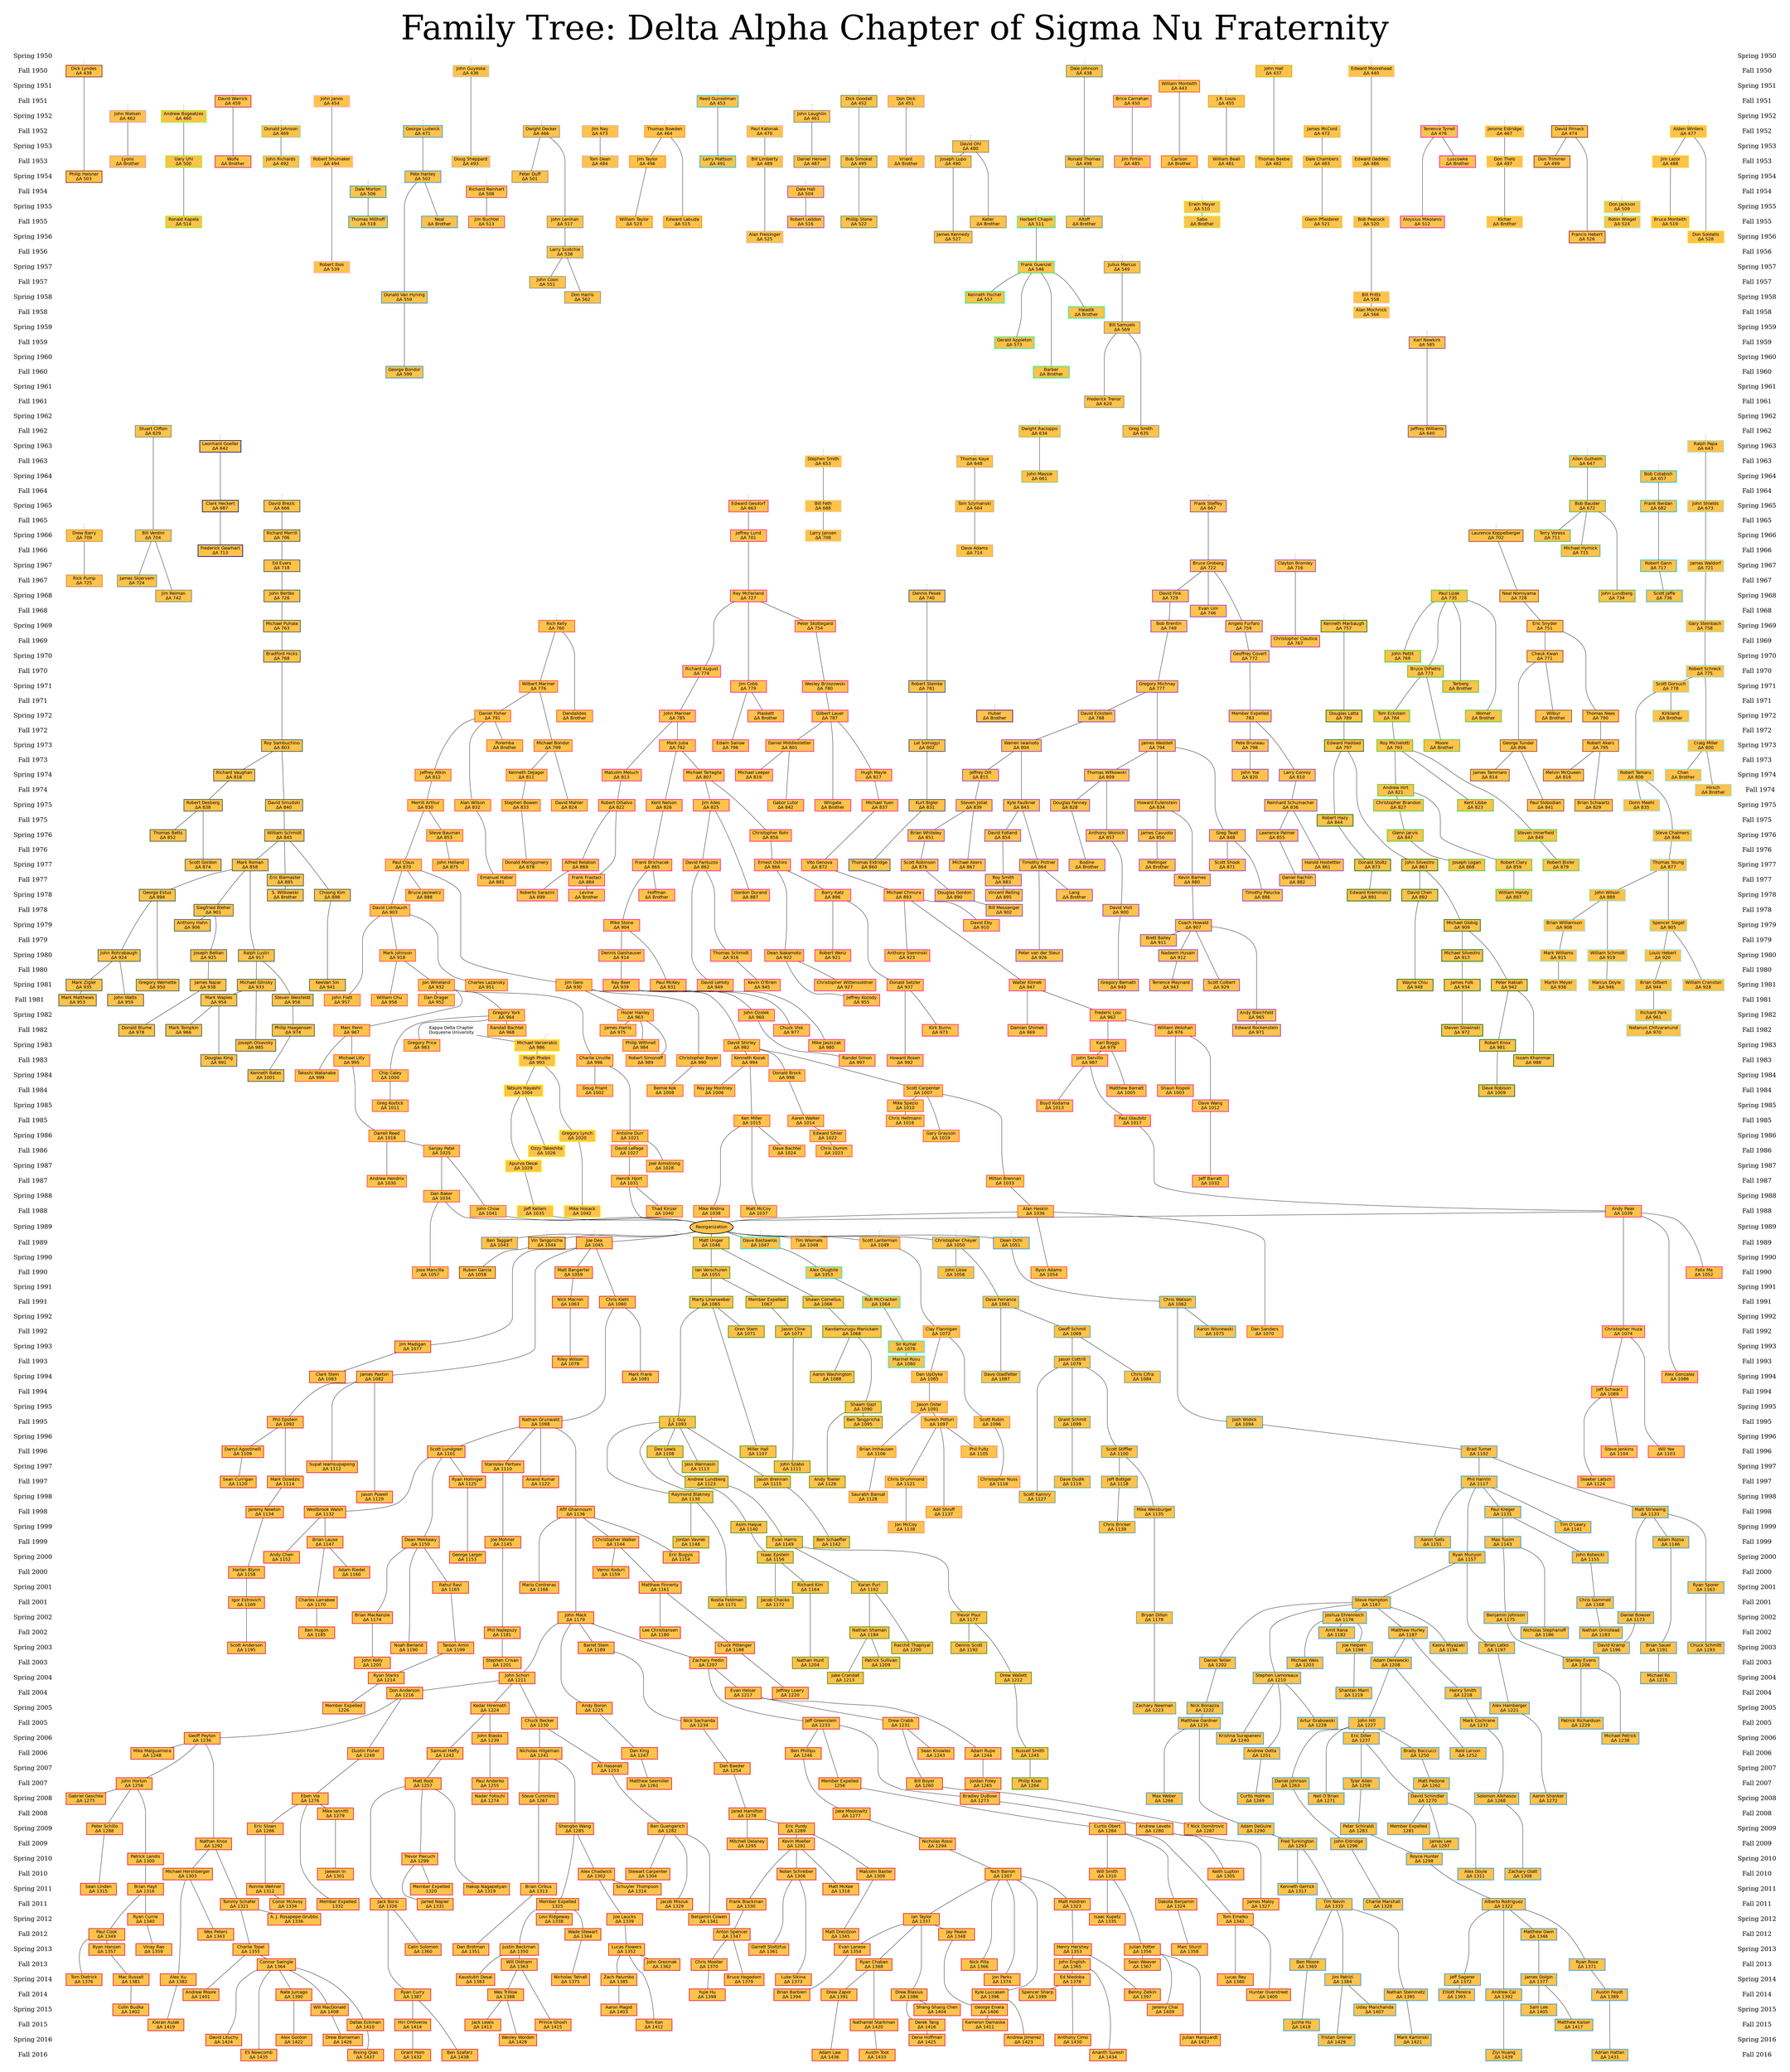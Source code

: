 digraph "family-tree" {
    size=80;
    ratio="compress";
    pad=".5, .5";
    ranksep=0.15;
    nodesep=0.5;
    label="Family Tree: Delta Alpha Chapter of Sigma Nu Fraternity";
    labelloc="t";
    fontsize=110;
    concentrate=False;
    node [style="filled",shape="box",penwidth=2,width=1.63,fontname="dejavu sans"];
    edge [arrowhead="none"];
    subgraph "ranks-left" {
        node [color="none",fontsize=20,fontname="dejavu serif"];
        edge [style="invis"];
        "ranks-left:spring1950" [label="Spring 1950"];
        "ranks-left:fall1950" [label="Fall 1950"];
        "ranks-left:spring1951" [label="Spring 1951"];
        "ranks-left:fall1951" [label="Fall 1951"];
        "ranks-left:spring1952" [label="Spring 1952"];
        "ranks-left:fall1952" [label="Fall 1952"];
        "ranks-left:spring1953" [label="Spring 1953"];
        "ranks-left:fall1953" [label="Fall 1953"];
        "ranks-left:spring1954" [label="Spring 1954"];
        "ranks-left:fall1954" [label="Fall 1954"];
        "ranks-left:spring1955" [label="Spring 1955"];
        "ranks-left:fall1955" [label="Fall 1955"];
        "ranks-left:spring1956" [label="Spring 1956"];
        "ranks-left:fall1956" [label="Fall 1956"];
        "ranks-left:spring1957" [label="Spring 1957"];
        "ranks-left:fall1957" [label="Fall 1957"];
        "ranks-left:spring1958" [label="Spring 1958"];
        "ranks-left:fall1958" [label="Fall 1958"];
        "ranks-left:spring1959" [label="Spring 1959"];
        "ranks-left:fall1959" [label="Fall 1959"];
        "ranks-left:spring1960" [label="Spring 1960"];
        "ranks-left:fall1960" [label="Fall 1960"];
        "ranks-left:spring1961" [label="Spring 1961"];
        "ranks-left:fall1961" [label="Fall 1961"];
        "ranks-left:spring1962" [label="Spring 1962"];
        "ranks-left:fall1962" [label="Fall 1962"];
        "ranks-left:spring1963" [label="Spring 1963"];
        "ranks-left:fall1963" [label="Fall 1963"];
        "ranks-left:spring1964" [label="Spring 1964"];
        "ranks-left:fall1964" [label="Fall 1964"];
        "ranks-left:spring1965" [label="Spring 1965"];
        "ranks-left:fall1965" [label="Fall 1965"];
        "ranks-left:spring1966" [label="Spring 1966"];
        "ranks-left:fall1966" [label="Fall 1966"];
        "ranks-left:spring1967" [label="Spring 1967"];
        "ranks-left:fall1967" [label="Fall 1967"];
        "ranks-left:spring1968" [label="Spring 1968"];
        "ranks-left:fall1968" [label="Fall 1968"];
        "ranks-left:spring1969" [label="Spring 1969"];
        "ranks-left:fall1969" [label="Fall 1969"];
        "ranks-left:spring1970" [label="Spring 1970"];
        "ranks-left:fall1970" [label="Fall 1970"];
        "ranks-left:spring1971" [label="Spring 1971"];
        "ranks-left:fall1971" [label="Fall 1971"];
        "ranks-left:spring1972" [label="Spring 1972"];
        "ranks-left:fall1972" [label="Fall 1972"];
        "ranks-left:spring1973" [label="Spring 1973"];
        "ranks-left:fall1973" [label="Fall 1973"];
        "ranks-left:spring1974" [label="Spring 1974"];
        "ranks-left:fall1974" [label="Fall 1974"];
        "ranks-left:spring1975" [label="Spring 1975"];
        "ranks-left:fall1975" [label="Fall 1975"];
        "ranks-left:spring1976" [label="Spring 1976"];
        "ranks-left:fall1976" [label="Fall 1976"];
        "ranks-left:spring1977" [label="Spring 1977"];
        "ranks-left:fall1977" [label="Fall 1977"];
        "ranks-left:spring1978" [label="Spring 1978"];
        "ranks-left:fall1978" [label="Fall 1978"];
        "ranks-left:spring1979" [label="Spring 1979"];
        "ranks-left:fall1979" [label="Fall 1979"];
        "ranks-left:spring1980" [label="Spring 1980"];
        "ranks-left:fall1980" [label="Fall 1980"];
        "ranks-left:spring1981" [label="Spring 1981"];
        "ranks-left:fall1981" [label="Fall 1981"];
        "ranks-left:spring1982" [label="Spring 1982"];
        "ranks-left:fall1982" [label="Fall 1982"];
        "ranks-left:spring1983" [label="Spring 1983"];
        "ranks-left:fall1983" [label="Fall 1983"];
        "ranks-left:spring1984" [label="Spring 1984"];
        "ranks-left:fall1984" [label="Fall 1984"];
        "ranks-left:spring1985" [label="Spring 1985"];
        "ranks-left:fall1985" [label="Fall 1985"];
        "ranks-left:spring1986" [label="Spring 1986"];
        "ranks-left:fall1986" [label="Fall 1986"];
        "ranks-left:spring1987" [label="Spring 1987"];
        "ranks-left:fall1987" [label="Fall 1987"];
        "ranks-left:spring1988" [label="Spring 1988"];
        "ranks-left:fall1988" [label="Fall 1988"];
        "ranks-left:spring1989" [label="Spring 1989"];
        "ranks-left:fall1989" [label="Fall 1989"];
        "ranks-left:spring1990" [label="Spring 1990"];
        "ranks-left:fall1990" [label="Fall 1990"];
        "ranks-left:spring1991" [label="Spring 1991"];
        "ranks-left:fall1991" [label="Fall 1991"];
        "ranks-left:spring1992" [label="Spring 1992"];
        "ranks-left:fall1992" [label="Fall 1992"];
        "ranks-left:spring1993" [label="Spring 1993"];
        "ranks-left:fall1993" [label="Fall 1993"];
        "ranks-left:spring1994" [label="Spring 1994"];
        "ranks-left:fall1994" [label="Fall 1994"];
        "ranks-left:spring1995" [label="Spring 1995"];
        "ranks-left:fall1995" [label="Fall 1995"];
        "ranks-left:spring1996" [label="Spring 1996"];
        "ranks-left:fall1996" [label="Fall 1996"];
        "ranks-left:spring1997" [label="Spring 1997"];
        "ranks-left:fall1997" [label="Fall 1997"];
        "ranks-left:spring1998" [label="Spring 1998"];
        "ranks-left:fall1998" [label="Fall 1998"];
        "ranks-left:spring1999" [label="Spring 1999"];
        "ranks-left:fall1999" [label="Fall 1999"];
        "ranks-left:spring2000" [label="Spring 2000"];
        "ranks-left:fall2000" [label="Fall 2000"];
        "ranks-left:spring2001" [label="Spring 2001"];
        "ranks-left:fall2001" [label="Fall 2001"];
        "ranks-left:spring2002" [label="Spring 2002"];
        "ranks-left:fall2002" [label="Fall 2002"];
        "ranks-left:spring2003" [label="Spring 2003"];
        "ranks-left:fall2003" [label="Fall 2003"];
        "ranks-left:spring2004" [label="Spring 2004"];
        "ranks-left:fall2004" [label="Fall 2004"];
        "ranks-left:spring2005" [label="Spring 2005"];
        "ranks-left:fall2005" [label="Fall 2005"];
        "ranks-left:spring2006" [label="Spring 2006"];
        "ranks-left:fall2006" [label="Fall 2006"];
        "ranks-left:spring2007" [label="Spring 2007"];
        "ranks-left:fall2007" [label="Fall 2007"];
        "ranks-left:spring2008" [label="Spring 2008"];
        "ranks-left:fall2008" [label="Fall 2008"];
        "ranks-left:spring2009" [label="Spring 2009"];
        "ranks-left:fall2009" [label="Fall 2009"];
        "ranks-left:spring2010" [label="Spring 2010"];
        "ranks-left:fall2010" [label="Fall 2010"];
        "ranks-left:spring2011" [label="Spring 2011"];
        "ranks-left:fall2011" [label="Fall 2011"];
        "ranks-left:spring2012" [label="Spring 2012"];
        "ranks-left:fall2012" [label="Fall 2012"];
        "ranks-left:spring2013" [label="Spring 2013"];
        "ranks-left:fall2013" [label="Fall 2013"];
        "ranks-left:spring2014" [label="Spring 2014"];
        "ranks-left:fall2014" [label="Fall 2014"];
        "ranks-left:spring2015" [label="Spring 2015"];
        "ranks-left:fall2015" [label="Fall 2015"];
        "ranks-left:spring2016" [label="Spring 2016"];
        "ranks-left:fall2016" [label="Fall 2016"];
        "ranks-left:spring1950" -> "ranks-left:fall1950";
        "ranks-left:fall1950" -> "ranks-left:spring1951";
        "ranks-left:spring1951" -> "ranks-left:fall1951";
        "ranks-left:fall1951" -> "ranks-left:spring1952";
        "ranks-left:spring1952" -> "ranks-left:fall1952";
        "ranks-left:fall1952" -> "ranks-left:spring1953";
        "ranks-left:spring1953" -> "ranks-left:fall1953";
        "ranks-left:fall1953" -> "ranks-left:spring1954";
        "ranks-left:spring1954" -> "ranks-left:fall1954";
        "ranks-left:fall1954" -> "ranks-left:spring1955";
        "ranks-left:spring1955" -> "ranks-left:fall1955";
        "ranks-left:fall1955" -> "ranks-left:spring1956";
        "ranks-left:spring1956" -> "ranks-left:fall1956";
        "ranks-left:fall1956" -> "ranks-left:spring1957";
        "ranks-left:spring1957" -> "ranks-left:fall1957";
        "ranks-left:fall1957" -> "ranks-left:spring1958";
        "ranks-left:spring1958" -> "ranks-left:fall1958";
        "ranks-left:fall1958" -> "ranks-left:spring1959";
        "ranks-left:spring1959" -> "ranks-left:fall1959";
        "ranks-left:fall1959" -> "ranks-left:spring1960";
        "ranks-left:spring1960" -> "ranks-left:fall1960";
        "ranks-left:fall1960" -> "ranks-left:spring1961";
        "ranks-left:spring1961" -> "ranks-left:fall1961";
        "ranks-left:fall1961" -> "ranks-left:spring1962";
        "ranks-left:spring1962" -> "ranks-left:fall1962";
        "ranks-left:fall1962" -> "ranks-left:spring1963";
        "ranks-left:spring1963" -> "ranks-left:fall1963";
        "ranks-left:fall1963" -> "ranks-left:spring1964";
        "ranks-left:spring1964" -> "ranks-left:fall1964";
        "ranks-left:fall1964" -> "ranks-left:spring1965";
        "ranks-left:spring1965" -> "ranks-left:fall1965";
        "ranks-left:fall1965" -> "ranks-left:spring1966";
        "ranks-left:spring1966" -> "ranks-left:fall1966";
        "ranks-left:fall1966" -> "ranks-left:spring1967";
        "ranks-left:spring1967" -> "ranks-left:fall1967";
        "ranks-left:fall1967" -> "ranks-left:spring1968";
        "ranks-left:spring1968" -> "ranks-left:fall1968";
        "ranks-left:fall1968" -> "ranks-left:spring1969";
        "ranks-left:spring1969" -> "ranks-left:fall1969";
        "ranks-left:fall1969" -> "ranks-left:spring1970";
        "ranks-left:spring1970" -> "ranks-left:fall1970";
        "ranks-left:fall1970" -> "ranks-left:spring1971";
        "ranks-left:spring1971" -> "ranks-left:fall1971";
        "ranks-left:fall1971" -> "ranks-left:spring1972";
        "ranks-left:spring1972" -> "ranks-left:fall1972";
        "ranks-left:fall1972" -> "ranks-left:spring1973";
        "ranks-left:spring1973" -> "ranks-left:fall1973";
        "ranks-left:fall1973" -> "ranks-left:spring1974";
        "ranks-left:spring1974" -> "ranks-left:fall1974";
        "ranks-left:fall1974" -> "ranks-left:spring1975";
        "ranks-left:spring1975" -> "ranks-left:fall1975";
        "ranks-left:fall1975" -> "ranks-left:spring1976";
        "ranks-left:spring1976" -> "ranks-left:fall1976";
        "ranks-left:fall1976" -> "ranks-left:spring1977";
        "ranks-left:spring1977" -> "ranks-left:fall1977";
        "ranks-left:fall1977" -> "ranks-left:spring1978";
        "ranks-left:spring1978" -> "ranks-left:fall1978";
        "ranks-left:fall1978" -> "ranks-left:spring1979";
        "ranks-left:spring1979" -> "ranks-left:fall1979";
        "ranks-left:fall1979" -> "ranks-left:spring1980";
        "ranks-left:spring1980" -> "ranks-left:fall1980";
        "ranks-left:fall1980" -> "ranks-left:spring1981";
        "ranks-left:spring1981" -> "ranks-left:fall1981";
        "ranks-left:fall1981" -> "ranks-left:spring1982";
        "ranks-left:spring1982" -> "ranks-left:fall1982";
        "ranks-left:fall1982" -> "ranks-left:spring1983";
        "ranks-left:spring1983" -> "ranks-left:fall1983";
        "ranks-left:fall1983" -> "ranks-left:spring1984";
        "ranks-left:spring1984" -> "ranks-left:fall1984";
        "ranks-left:fall1984" -> "ranks-left:spring1985";
        "ranks-left:spring1985" -> "ranks-left:fall1985";
        "ranks-left:fall1985" -> "ranks-left:spring1986";
        "ranks-left:spring1986" -> "ranks-left:fall1986";
        "ranks-left:fall1986" -> "ranks-left:spring1987";
        "ranks-left:spring1987" -> "ranks-left:fall1987";
        "ranks-left:fall1987" -> "ranks-left:spring1988";
        "ranks-left:spring1988" -> "ranks-left:fall1988";
        "ranks-left:fall1988" -> "ranks-left:spring1989";
        "ranks-left:spring1989" -> "ranks-left:fall1989";
        "ranks-left:fall1989" -> "ranks-left:spring1990";
        "ranks-left:spring1990" -> "ranks-left:fall1990";
        "ranks-left:fall1990" -> "ranks-left:spring1991";
        "ranks-left:spring1991" -> "ranks-left:fall1991";
        "ranks-left:fall1991" -> "ranks-left:spring1992";
        "ranks-left:spring1992" -> "ranks-left:fall1992";
        "ranks-left:fall1992" -> "ranks-left:spring1993";
        "ranks-left:spring1993" -> "ranks-left:fall1993";
        "ranks-left:fall1993" -> "ranks-left:spring1994";
        "ranks-left:spring1994" -> "ranks-left:fall1994";
        "ranks-left:fall1994" -> "ranks-left:spring1995";
        "ranks-left:spring1995" -> "ranks-left:fall1995";
        "ranks-left:fall1995" -> "ranks-left:spring1996";
        "ranks-left:spring1996" -> "ranks-left:fall1996";
        "ranks-left:fall1996" -> "ranks-left:spring1997";
        "ranks-left:spring1997" -> "ranks-left:fall1997";
        "ranks-left:fall1997" -> "ranks-left:spring1998";
        "ranks-left:spring1998" -> "ranks-left:fall1998";
        "ranks-left:fall1998" -> "ranks-left:spring1999";
        "ranks-left:spring1999" -> "ranks-left:fall1999";
        "ranks-left:fall1999" -> "ranks-left:spring2000";
        "ranks-left:spring2000" -> "ranks-left:fall2000";
        "ranks-left:fall2000" -> "ranks-left:spring2001";
        "ranks-left:spring2001" -> "ranks-left:fall2001";
        "ranks-left:fall2001" -> "ranks-left:spring2002";
        "ranks-left:spring2002" -> "ranks-left:fall2002";
        "ranks-left:fall2002" -> "ranks-left:spring2003";
        "ranks-left:spring2003" -> "ranks-left:fall2003";
        "ranks-left:fall2003" -> "ranks-left:spring2004";
        "ranks-left:spring2004" -> "ranks-left:fall2004";
        "ranks-left:fall2004" -> "ranks-left:spring2005";
        "ranks-left:spring2005" -> "ranks-left:fall2005";
        "ranks-left:fall2005" -> "ranks-left:spring2006";
        "ranks-left:spring2006" -> "ranks-left:fall2006";
        "ranks-left:fall2006" -> "ranks-left:spring2007";
        "ranks-left:spring2007" -> "ranks-left:fall2007";
        "ranks-left:fall2007" -> "ranks-left:spring2008";
        "ranks-left:spring2008" -> "ranks-left:fall2008";
        "ranks-left:fall2008" -> "ranks-left:spring2009";
        "ranks-left:spring2009" -> "ranks-left:fall2009";
        "ranks-left:fall2009" -> "ranks-left:spring2010";
        "ranks-left:spring2010" -> "ranks-left:fall2010";
        "ranks-left:fall2010" -> "ranks-left:spring2011";
        "ranks-left:spring2011" -> "ranks-left:fall2011";
        "ranks-left:fall2011" -> "ranks-left:spring2012";
        "ranks-left:spring2012" -> "ranks-left:fall2012";
        "ranks-left:fall2012" -> "ranks-left:spring2013";
        "ranks-left:spring2013" -> "ranks-left:fall2013";
        "ranks-left:fall2013" -> "ranks-left:spring2014";
        "ranks-left:spring2014" -> "ranks-left:fall2014";
        "ranks-left:fall2014" -> "ranks-left:spring2015";
        "ranks-left:spring2015" -> "ranks-left:fall2015";
        "ranks-left:fall2015" -> "ranks-left:spring2016";
        "ranks-left:spring2016" -> "ranks-left:fall2016";
    }
    subgraph "entities" {
        node [fillcolor=".11 .71 1."];
        "709" [label="Drew Barry\nΔΑ 709",color="tan3"];
        "709:parent" [height=0,width=0,style="invis"];
        "725" [label="Rick Pump\nΔΑ 725",color="tan3"];
        "439" [label="Dick Lyndes\nΔΑ 439",color="brown4"];
        "439:parent" [height=0,width=0,style="invis"];
        "503" [label="Philip Heisner\nΔΑ 503",color="brown4"];
        "462" [label="John Nielsen\nΔΑ 462",color="plum3"];
        "462:parent" [height=0,width=0,style="invis"];
        "brother17" [label="Lyons\nΔΑ Brother",color="plum3"];
        "460" [label="Andrew Bogeatzes\nΔΑ 460",color="chartreuse1"];
        "460:parent" [height=0,width=0,style="invis"];
        "500" [label="Gary Uhl\nΔΑ 500",color="chartreuse1"];
        "514" [label="Ronald Kapela\nΔΑ 514",color="chartreuse1"];
        "459" [label="David Warrick\nΔΑ 459",color="deeppink3"];
        "459:parent" [height=0,width=0,style="invis"];
        "brother29" [label="Wolfe\nΔΑ Brother",color="deeppink3"];
        "629" [label="Stuart Clifton\nΔΑ 629",color="paleturquoise4"];
        "629:parent" [height=0,width=0,style="invis"];
        "704" [label="Bill Verdini\nΔΑ 704",color="paleturquoise4"];
        "724" [label="James Skjervem\nΔΑ 724",color="paleturquoise4"];
        "742" [label="Jim Reiman\nΔΑ 742",color="paleturquoise4"];
        "642" [label="Leonhard Goeller\nΔΑ 642",color="navy"];
        "642:parent" [height=0,width=0,style="invis"];
        "687" [label="Clark Heckert\nΔΑ 687",color="navy"];
        "713" [label="Frederick Gearhart\nΔΑ 713",color="navy"];
        "469" [label="Donald Johnson\nΔΑ 469",color="darkseagreen3"];
        "469:parent" [height=0,width=0,style="invis"];
        "492" [label="John Richards\nΔΑ 492",color="darkseagreen3"];
        "1001" [label="Kenneth Bates\nΔΑ 1001",color="darkslategray"];
        "666" [label="David Brezic\nΔΑ 666",color="darkslategray"];
        "666:parent" [height=0,width=0,style="invis"];
        "706" [label="Richard Merrill\nΔΑ 706",color="darkslategray"];
        "718" [label="Ed Evers\nΔΑ 718",color="darkslategray"];
        "726" [label="John Bertko\nΔΑ 726",color="darkslategray"];
        "763" [label="Michael Puhala\nΔΑ 763",color="darkslategray"];
        "768" [label="Bradford Hicks\nΔΑ 768",color="darkslategray"];
        "803" [label="Roy Sambuchino\nΔΑ 803",color="darkslategray"];
        "818" [label="Richard Vaughan\nΔΑ 818",color="darkslategray"];
        "838" [label="Robert Desberg\nΔΑ 838",color="darkslategray"];
        "840" [label="David Smudski\nΔΑ 840",color="darkslategray"];
        "845" [label="William Schmidt\nΔΑ 845",color="darkslategray"];
        "852" [label="Thomas Betts\nΔΑ 852",color="darkslategray"];
        "858" [label="Mark Roman\nΔΑ 858",color="darkslategray"];
        "874" [label="Scott Gordon\nΔΑ 874",color="darkslategray"];
        "885" [label="Eric Blemaster\nΔΑ 885",color="darkslategray"];
        "894" [label="George Estus\nΔΑ 894",color="darkslategray"];
        "898" [label="Choong Kim\nΔΑ 898",color="darkslategray"];
        "901" [label="Siegfried Bleher\nΔΑ 901",color="darkslategray"];
        "906" [label="Anthony Hahn\nΔΑ 906",color="darkslategray"];
        "917" [label="Ralph Lustri\nΔΑ 917",color="darkslategray"];
        "924" [label="John Rohrabaugh\nΔΑ 924",color="darkslategray"];
        "925" [label="Joseph Bellian\nΔΑ 925",color="darkslategray"];
        "933" [label="Michael Glinsky\nΔΑ 933",color="darkslategray"];
        "935" [label="Mark Zigler\nΔΑ 935",color="darkslategray"];
        "938" [label="James Nazar\nΔΑ 938",color="darkslategray"];
        "941" [label="KeeVan Sin\nΔΑ 941",color="darkslategray"];
        "950" [label="Gregory Wernette\nΔΑ 950",color="darkslategray"];
        "953" [label="Mark Matthews\nΔΑ 953",color="darkslategray"];
        "954" [label="Mark Waples\nΔΑ 954",color="darkslategray"];
        "956" [label="Steven Weisfeldt\nΔΑ 956",color="darkslategray"];
        "959" [label="John Watts\nΔΑ 959",color="darkslategray"];
        "966" [label="Mark Tompkin\nΔΑ 966",color="darkslategray"];
        "974" [label="Philip Haagensen\nΔΑ 974",color="darkslategray"];
        "978" [label="Donald Blume\nΔΑ 978",color="darkslategray"];
        "985" [label="Joseph Olsavsky\nΔΑ 985",color="darkslategray"];
        "991" [label="Douglas King\nΔΑ 991",color="darkslategray"];
        "brother28" [label="S. Witkowski\nΔΑ Brother",color="darkslategray"];
        "454" [label="John Janos\nΔΑ 454",color="plum1"];
        "454:parent" [height=0,width=0,style="invis"];
        "494" [label="Robert Shumaker\nΔΑ 494",color="plum1"];
        "539" [label="Robert Ibos\nΔΑ 539",color="plum1"];
        "1000" [label="Chip Caley\nΔΑ 1000",color="brown1"];
        "1002" [label="Doug Friant\nΔΑ 1002",color="brown1"];
        "1003" [label="Shaun Rispoli\nΔΑ 1003",color="deeppink"];
        "1004" [label="Tatsuro Hayashi\nΔΑ 1004",color="yellow"];
        "1005" [label="Matthew Barratt\nΔΑ 1005",color="deeppink"];
        "1006" [label="Roy Jay Montney\nΔΑ 1006",color="brown1"];
        "1007" [label="Scott Carpenter\nΔΑ 1007",color="brown1"];
        "1008" [label="Bernie Kok\nΔΑ 1008",color="brown1"];
        "1010" [label="Mike Spezio\nΔΑ 1010",color="brown1"];
        "1011" [label="Greg Kostick\nΔΑ 1011",color="brown1"];
        "1012" [label="Dave Wang\nΔΑ 1012",color="deeppink"];
        "1013" [label="Boyd Kodama\nΔΑ 1013",color="deeppink"];
        "1014" [label="Aaren Walker\nΔΑ 1014",color="brown1"];
        "1015" [label="Ken Miller\nΔΑ 1015",color="brown1"];
        "1016" [label="Chris Hellmann\nΔΑ 1016",color="brown1"];
        "1017" [label="Paul Glaubitz\nΔΑ 1017",color="deeppink"];
        "1018" [label="Darrell Reed\nΔΑ 1018",color="brown1"];
        "1019" [label="Gary Grayson\nΔΑ 1019",color="brown1"];
        "1020" [label="Gregory Lynch\nΔΑ 1020",color="yellow"];
        "1021" [label="Antoine Durr\nΔΑ 1021",color="brown1"];
        "1022" [label="Edward Sihler\nΔΑ 1022",color="brown1"];
        "1023" [label="Chris Dumm\nΔΑ 1023",color="brown1"];
        "1024" [label="Dave Bachtel\nΔΑ 1024",color="brown1"];
        "1025" [label="Sanjay Patel\nΔΑ 1025",color="brown1"];
        "1026" [label="Ozzy Takeshita\nΔΑ 1026",color="yellow"];
        "1027" [label="David LePage\nΔΑ 1027",color="brown1"];
        "1028" [label="Joel Armstrong\nΔΑ 1028",color="brown1"];
        "1029" [label="Apurva Desai\nΔΑ 1029",color="yellow"];
        "1030" [label="Andrew Hendrix\nΔΑ 1030",color="brown1"];
        "1031" [label="Henrik Hjort\nΔΑ 1031",color="brown1"];
        "1032" [label="Jeff Barratt\nΔΑ 1032",color="deeppink"];
        "1033" [label="Milton Brennan\nΔΑ 1033",color="brown1"];
        "1034" [label="Dan Baker\nΔΑ 1034",color="brown1"];
        "1035" [label="Jeff Kellam\nΔΑ 1035",color="yellow"];
        "1036" [label="Alan Heskin\nΔΑ 1036",color="brown1"];
        "1037" [label="Matt McCoy\nΔΑ 1037",color="brown1"];
        "1038" [label="Mike Widina\nΔΑ 1038",color="brown1"];
        "1039" [label="Andy Paier\nΔΑ 1039",color="deeppink"];
        "1040" [label="Thad Kinzer\nΔΑ 1040",color="brown1"];
        "1041" [label="John Chow\nΔΑ 1041",color="brown1"];
        "1042" [label="Mike Hosack\nΔΑ 1042",color="yellow"];
        "1043" [label="Ben Taggart\nΔΑ 1043",color="slategrey"];
        "1043:parent" [height=0,width=0,style="invis"];
        "1044" [label="Vin Tangpricha\nΔΑ 1044",color="orangered4"];
        "1044:parent" [height=0,width=0,style="invis"];
        "1045" [label="Joe Dea\nΔΑ 1045",color="crimson"];
        "1045:parent" [height=0,width=0,style="invis"];
        "1046" [label="Matt Unger\nΔΑ 1046",color="chartreuse4"];
        "1046:parent" [height=0,width=0,style="invis"];
        "1047" [label="Dave Bastawros\nΔΑ 1047",color="cyan2"];
        "1047:parent" [height=0,width=0,style="invis"];
        "1048" [label="Tim Wiemels\nΔΑ 1048",color="sienna2"];
        "1048:parent" [height=0,width=0,style="invis"];
        "1049" [label="Scott Lanterman\nΔΑ 1049",color="salmon2"];
        "1049:parent" [height=0,width=0,style="invis"];
        "1050" [label="Christopher Cheyer\nΔΑ 1050",color="cadetblue"];
        "1050:parent" [height=0,width=0,style="invis"];
        "1051" [label="Dean Ochi\nΔΑ 1051",color="dodgerblue"];
        "1051:parent" [height=0,width=0,style="invis"];
        "1052" [label="Felix Ma\nΔΑ 1052",color="deeppink"];
        "1053" [label="Alex Olugbile\nΔΑ 1053",color="cyan2"];
        "1054" [label="Ryon Adams\nΔΑ 1054",color="brown1"];
        "1055" [label="Ian Verschuren\nΔΑ 1055",color="chartreuse4"];
        "1056" [label="John Lisse\nΔΑ 1056",color="cadetblue"];
        "1057" [label="Jose Mancilla\nΔΑ 1057",color="brown1"];
        "1058" [label="Ruben Garcia\nΔΑ 1058",color="orangered4"];
        "1059" [label="Matt Bangerter\nΔΑ 1059",color="crimson"];
        "1060" [label="Chris Kiehl\nΔΑ 1060",color="crimson"];
        "1061" [label="Dave Ferrance\nΔΑ 1061",color="cadetblue"];
        "1062" [label="Chris Watson\nΔΑ 1062",color="dodgerblue"];
        "1063" [label="Nick Macron\nΔΑ 1063",color="crimson"];
        "1064" [label="Rob McCracken\nΔΑ 1064",color="cyan2"];
        "1065" [label="Marty Linenweber\nΔΑ 1065",color="chartreuse4"];
        "1066" [label="Shawn Cornelius\nΔΑ 1066",color="chartreuse4"];
        "1067" [label="Member Expelled\n1067",color="chartreuse4"];
        "1068" [label="Kandamurugu Manickam\nΔΑ 1068",color="chartreuse4"];
        "1069" [label="Geoff Schmit\nΔΑ 1069",color="cadetblue"];
        "1070" [label="Dan Sanders\nΔΑ 1070",color="brown1"];
        "1071" [label="Oren Stern\nΔΑ 1071",color="chartreuse4"];
        "1072" [label="Clay Flannigan\nΔΑ 1072",color="salmon2"];
        "1073" [label="Jason Cline\nΔΑ 1073",color="chartreuse4"];
        "1074" [label="Christopher Huza\nΔΑ 1074",color="deeppink"];
        "1075" [label="Aaron Wisnewski\nΔΑ 1075",color="dodgerblue"];
        "1076" [label="Sir Kumar\nΔΑ 1076",color="cyan2"];
        "1077" [label="Jim Madigan\nΔΑ 1077",color="crimson"];
        "1078" [label="Riley Wilson\nΔΑ 1078",color="crimson"];
        "1079" [label="Jason Cottrill\nΔΑ 1079",color="cadetblue"];
        "1080" [label="Marinel Rosu\nΔΑ 1080",color="cyan2"];
        "1081" [label="Mark Frank\nΔΑ 1081",color="crimson"];
        "1082" [label="James Paxton\nΔΑ 1082",color="crimson"];
        "1083" [label="Clark Stein\nΔΑ 1083",color="crimson"];
        "1084" [label="Chris Cifra\nΔΑ 1084",color="cadetblue"];
        "1085" [label="Dan UpDyke\nΔΑ 1085",color="salmon2"];
        "1086" [label="Alex Gonzalez\nΔΑ 1086",color="deeppink"];
        "1087" [label="Dave Gladfelter\nΔΑ 1087",color="cadetblue"];
        "1088" [label="Aaron Washington\nΔΑ 1088",color="chartreuse4"];
        "1089" [label="Jeff Schwarz\nΔΑ 1089",color="deeppink"];
        "1090" [label="Shaam Qazi\nΔΑ 1090",color="chartreuse4"];
        "1091" [label="Jason Oster\nΔΑ 1091",color="salmon2"];
        "1092" [label="Phil Epstein\nΔΑ 1092",color="crimson"];
        "1093" [label="J. J. Guy\nΔΑ 1093",color="chartreuse4"];
        "1094" [label="Josh Widick\nΔΑ 1094",color="dodgerblue"];
        "1095" [label="Ben Tangpricha\nΔΑ 1095",color="chartreuse4"];
        "1096" [label="Scott Rubin\nΔΑ 1096",color="salmon2"];
        "1097" [label="Suresh Potluri\nΔΑ 1097",color="salmon2"];
        "1098" [label="Nathan Grunwald\nΔΑ 1098",color="crimson"];
        "1099" [label="Grant Schmit\nΔΑ 1099",color="cadetblue"];
        "1100" [label="Scott Stiffler\nΔΑ 1100",color="cadetblue"];
        "1101" [label="Scott Lundgren\nΔΑ 1101",color="crimson"];
        "1102" [label="Brad Turner\nΔΑ 1102",color="dodgerblue"];
        "1103" [label="Will Yee\nΔΑ 1103",color="deeppink"];
        "1104" [label="Steve Jenkins\nΔΑ 1104",color="deeppink"];
        "1105" [label="Phil Fultz\nΔΑ 1105",color="salmon2"];
        "1106" [label="Brian Imhausen\nΔΑ 1106",color="salmon2"];
        "1107" [label="Miller Hall\nΔΑ 1107",color="chartreuse4"];
        "1108" [label="Dex Lewis\nΔΑ 1108",color="chartreuse4"];
        "1109" [label="Darryl Agostinelli\nΔΑ 1109",color="crimson"];
        "1110" [label="Stanislav Pertsev\nΔΑ 1110",color="crimson"];
        "1111" [label="John Szabo\nΔΑ 1111",color="chartreuse4"];
        "1112" [label="Supat Ieamsupapong\nΔΑ 1112",color="crimson"];
        "1113" [label="Jess Wannasin\nΔΑ 1113",color="chartreuse4"];
        "1114" [label="Mark Dziedzic\nΔΑ 1114",color="crimson"];
        "1115" [label="Jason Brennan\nΔΑ 1115",color="chartreuse4"];
        "1116" [label="Christopher Nuss\nΔΑ 1116",color="salmon2"];
        "1117" [label="Phil Hamlin\nΔΑ 1117",color="dodgerblue"];
        "1118" [label="Jeff Bottger\nΔΑ 1118",color="cadetblue"];
        "1119" [label="Dave Dudik\nΔΑ 1119",color="cadetblue"];
        "1120" [label="Sean Currigan\nΔΑ 1120",color="crimson"];
        "1121" [label="Chris Drummond\nΔΑ 1121",color="salmon2"];
        "1122" [label="Anand Kumar\nΔΑ 1122",color="crimson"];
        "1123" [label="Andrew Lundberg\nΔΑ 1123",color="chartreuse4"];
        "1124" [label="Skeeter Latsch\nΔΑ 1124",color="deeppink"];
        "1125" [label="Ryan Hollinger\nΔΑ 1125",color="crimson"];
        "1126" [label="Andy Towler\nΔΑ 1126",color="chartreuse4"];
        "1127" [label="Scott Kannry\nΔΑ 1127",color="cadetblue"];
        "1128" [label="Saurabh Bansal\nΔΑ 1128",color="salmon2"];
        "1129" [label="Jason Powell\nΔΑ 1129",color="crimson"];
        "1130" [label="Raymond Blakney\nΔΑ 1130",color="chartreuse4"];
        "1131" [label="Paul Kreger\nΔΑ 1131",color="dodgerblue"];
        "1132" [label="Westbrook Walsh\nΔΑ 1132",color="crimson"];
        "1133" [label="Matt Striewing\nΔΑ 1133",color="dodgerblue"];
        "1134" [label="Jeremy Newton\nΔΑ 1134",color="crimson"];
        "1135" [label="Mike Weisburger\nΔΑ 1135",color="cadetblue"];
        "1136" [label="Afif Ghannoum\nΔΑ 1136",color="crimson"];
        "1137" [label="Adil Shroff\nΔΑ 1137",color="salmon2"];
        "1138" [label="Jon McCoy\nΔΑ 1138",color="salmon2"];
        "1139" [label="Chris Bricker\nΔΑ 1139",color="cadetblue"];
        "1140" [label="Asim Haque\nΔΑ 1140",color="chartreuse4"];
        "1141" [label="Tim O’Leary\nΔΑ 1141",color="dodgerblue"];
        "1142" [label="Ben Schaeffer\nΔΑ 1142",color="chartreuse4"];
        "1143" [label="Max Tusim\nΔΑ 1143",color="dodgerblue"];
        "1144" [label="Christopher Walker\nΔΑ 1144",color="crimson"];
        "1145" [label="Joe Mohner\nΔΑ 1145",color="crimson"];
        "1146" [label="Adam Rozsa\nΔΑ 1146",color="dodgerblue"];
        "1147" [label="Brian Lause\nΔΑ 1147",color="crimson"];
        "1148" [label="Jordan Vavrek\nΔΑ 1148",color="chartreuse4"];
        "1149" [label="Evan Harris\nΔΑ 1149",color="chartreuse4"];
        "1150" [label="Dean Mekkawy\nΔΑ 1150",color="crimson"];
        "1151" [label="Aaron Sells\nΔΑ 1151",color="dodgerblue"];
        "1152" [label="Andy Chen\nΔΑ 1152",color="crimson"];
        "1153" [label="George Larger\nΔΑ 1153",color="crimson"];
        "1154" [label="Eric Bugyis\nΔΑ 1154",color="crimson"];
        "1155" [label="John Kotwicki\nΔΑ 1155",color="dodgerblue"];
        "1156" [label="Isaac Epstein\nΔΑ 1156",color="chartreuse4"];
        "1157" [label="Ryan Munyon\nΔΑ 1157",color="dodgerblue"];
        "1158" [label="Harlan Blynn\nΔΑ 1158",color="crimson"];
        "1159" [label="Vamsi Koduri\nΔΑ 1159",color="crimson"];
        "1160" [label="Adam Riedel\nΔΑ 1160",color="crimson"];
        "1161" [label="Matthew Finnerty\nΔΑ 1161",color="crimson"];
        "1162" [label="Karan Puri\nΔΑ 1162",color="chartreuse4"];
        "1163" [label="Ryan Sporer\nΔΑ 1163",color="dodgerblue"];
        "1164" [label="Richard Kim\nΔΑ 1164",color="chartreuse4"];
        "1165" [label="Rahul Ravi\nΔΑ 1165",color="crimson"];
        "1166" [label="Mario Contreras\nΔΑ 1166",color="crimson"];
        "1167" [label="Steve Hampton\nΔΑ 1167",color="dodgerblue"];
        "1168" [label="Chris Gammell\nΔΑ 1168",color="dodgerblue"];
        "1169" [label="Igor Estrovich\nΔΑ 1169",color="crimson"];
        "1170" [label="Charles Larrabee\nΔΑ 1170",color="crimson"];
        "1171" [label="Kostia Feldman\nΔΑ 1171",color="chartreuse4"];
        "1172" [label="Jacob Chacko\nΔΑ 1172",color="chartreuse4"];
        "1173" [label="Daniel Bowser\nΔΑ 1173",color="dodgerblue"];
        "1174" [label="Brian MacKenzie\nΔΑ 1174",color="crimson"];
        "1175" [label="Benjamin Johnson\nΔΑ 1175",color="dodgerblue"];
        "1176" [label="Joshua Ehrenreich\nΔΑ 1176",color="dodgerblue"];
        "1177" [label="Trevor Pour\nΔΑ 1177",color="chartreuse4"];
        "1178" [label="Bryan Dillon\nΔΑ 1178",color="cadetblue"];
        "1179" [label="John Mack\nΔΑ 1179",color="crimson"];
        "1180" [label="Lee Christiansen\nΔΑ 1180",color="crimson"];
        "1181" [label="Phil Najlepszy\nΔΑ 1181",color="crimson"];
        "1182" [label="Amit Rana\nΔΑ 1182",color="dodgerblue"];
        "1183" [label="Nathan Grinstead\nΔΑ 1183",color="dodgerblue"];
        "1184" [label="Nathan Shaman\nΔΑ 1184",color="chartreuse4"];
        "1185" [label="Ben Hugon\nΔΑ 1185",color="crimson"];
        "1186" [label="Nicholas Stephanoff\nΔΑ 1186",color="dodgerblue"];
        "1187" [label="Matthew Hurley\nΔΑ 1187",color="dodgerblue"];
        "1188" [label="Chuck Pittenger\nΔΑ 1188",color="crimson"];
        "1189" [label="Barret Stein\nΔΑ 1189",color="crimson"];
        "1190" [label="Noah Berland\nΔΑ 1190",color="crimson"];
        "1191" [label="Brian Sauer\nΔΑ 1191",color="dodgerblue"];
        "1192" [label="Dennis Scott\nΔΑ 1192",color="chartreuse4"];
        "1193" [label="Chuck Schmitt\nΔΑ 1193",color="dodgerblue"];
        "1194" [label="Kaoru Miyazaki\nΔΑ 1194",color="dodgerblue"];
        "1195" [label="Scott Anderson\nΔΑ 1195",color="crimson"];
        "1196" [label="David Kramp\nΔΑ 1196",color="dodgerblue"];
        "1197" [label="Brian Latko\nΔΑ 1197",color="dodgerblue"];
        "1198" [label="Joe Helpern\nΔΑ 1198",color="dodgerblue"];
        "1199" [label="Taroon Amin\nΔΑ 1199",color="crimson"];
        "1200" [label="Racchit Thapliyal\nΔΑ 1200",color="chartreuse4"];
        "1201" [label="Stephen Crisan\nΔΑ 1201",color="crimson"];
        "1202" [label="Daniel Tellier\nΔΑ 1202",color="dodgerblue"];
        "1203" [label="Michael Weis\nΔΑ 1203",color="dodgerblue"];
        "1204" [label="Nathan Hunt\nΔΑ 1204",color="chartreuse4"];
        "1205" [label="John Kelly\nΔΑ 1205",color="crimson"];
        "1206" [label="Stanley Evans\nΔΑ 1206",color="dodgerblue"];
        "1207" [label="Zachary Fredin\nΔΑ 1207",color="crimson"];
        "1208" [label="Adam Derewecki\nΔΑ 1208",color="dodgerblue"];
        "1209" [label="Patrick Sullivan\nΔΑ 1209",color="chartreuse4"];
        "1210" [label="Stephen Lamoreaux\nΔΑ 1210",color="dodgerblue"];
        "1211" [label="John Schori\nΔΑ 1211",color="crimson"];
        "1212" [label="Drew Wallett\nΔΑ 1212",color="chartreuse4"];
        "1213" [label="Jake Crandall\nΔΑ 1213",color="chartreuse4"];
        "1214" [label="Ryan Starks\nΔΑ 1214",color="crimson"];
        "1215" [label="Michael Ro\nΔΑ 1215",color="dodgerblue"];
        "1216" [label="Don Anderson\nΔΑ 1216",color="crimson"];
        "1217" [label="Evan Heiser\nΔΑ 1217",color="crimson"];
        "1218" [label="Henry Smith\nΔΑ 1218",color="dodgerblue"];
        "1219" [label="Shantan Marri\nΔΑ 1219",color="dodgerblue"];
        "1220" [label="Jeffrey Lowry\nΔΑ 1220",color="crimson"];
        "1221" [label="Alex Hamberger\nΔΑ 1221",color="dodgerblue"];
        "1222" [label="Nick Bonazza\nΔΑ 1222",color="dodgerblue"];
        "1223" [label="Zachary Newman\nΔΑ 1223",color="cadetblue"];
        "1224" [label="Kedar Hiremath\nΔΑ 1224",color="crimson"];
        "1225" [label="Andy Boron\nΔΑ 1225",color="crimson"];
        "1226" [label="Member Expelled\n1226",color="crimson"];
        "1227" [label="John Hill\nΔΑ 1227",color="dodgerblue"];
        "1228" [label="Artur Grabowski\nΔΑ 1228",color="dodgerblue"];
        "1229" [label="Patrick Richardson\nΔΑ 1229",color="dodgerblue"];
        "1230" [label="Chuck Becker\nΔΑ 1230",color="crimson"];
        "1231" [label="Drew Crabb\nΔΑ 1231",color="crimson"];
        "1232" [label="Mark Cochrane\nΔΑ 1232",color="dodgerblue"];
        "1233" [label="Jeff Greenstein\nΔΑ 1233",color="crimson"];
        "1234" [label="Nick Sachanda\nΔΑ 1234",color="crimson"];
        "1235" [label="Matthew Gardner\nΔΑ 1235",color="dodgerblue"];
        "1236" [label="Geoff Peyton\nΔΑ 1236",color="crimson"];
        "1237" [label="Eric Diller\nΔΑ 1237",color="dodgerblue"];
        "1238" [label="Michael Petrick\nΔΑ 1238",color="dodgerblue"];
        "1239" [label="John Blasko\nΔΑ 1239",color="crimson"];
        "1240" [label="Krishna Surapaneni\nΔΑ 1240",color="dodgerblue"];
        "1241" [label="Nicholas Hilgeman\nΔΑ 1241",color="crimson"];
        "1242" [label="Samuel Hefty\nΔΑ 1242",color="crimson"];
        "1243" [label="Sean Knowles\nΔΑ 1243",color="crimson"];
        "1244" [label="Adam Rupe\nΔΑ 1244",color="crimson"];
        "1245" [label="Russell Smith\nΔΑ 1245",color="chartreuse4"];
        "1246" [label="Ben Phillips\nΔΑ 1246",color="crimson"];
        "1247" [label="Dan King\nΔΑ 1247",color="crimson"];
        "1248" [label="Mike Malguarnera\nΔΑ 1248",color="crimson"];
        "1249" [label="Dustin Fisher\nΔΑ 1249",color="crimson"];
        "1250" [label="Brady Boccucci\nΔΑ 1250",color="dodgerblue"];
        "1251" [label="Andrew Dotta\nΔΑ 1251",color="dodgerblue"];
        "1252" [label="Reid Larson\nΔΑ 1252",color="dodgerblue"];
        "1253" [label="Ali Hasanali\nΔΑ 1253",color="crimson"];
        "1254" [label="Dan Baeder\nΔΑ 1254",color="crimson"];
        "1255" [label="Paul Anderko\nΔΑ 1255",color="crimson"];
        "1256" [label="Member Expelled\n1256",color="crimson"];
        "1257" [label="Matt Root\nΔΑ 1257",color="crimson"];
        "1258" [label="John Horton\nΔΑ 1258",color="crimson"];
        "1259" [label="Tyler Allen\nΔΑ 1259",color="dodgerblue"];
        "1260" [label="Bill Boyer\nΔΑ 1260",color="crimson"];
        "1261" [label="Matthew Seemiller\nΔΑ 1261",color="crimson"];
        "1262" [label="Matt Pedone\nΔΑ 1262",color="dodgerblue"];
        "1263" [label="Daniel Johnson\nΔΑ 1263",color="dodgerblue"];
        "1264" [label="Philip Kiser\nΔΑ 1264",color="chartreuse4"];
        "1265" [label="Jordan Foley\nΔΑ 1265",color="crimson"];
        "1266" [label="Max Weber\nΔΑ 1266",color="dodgerblue"];
        "1267" [label="Steve Cummins\nΔΑ 1267",color="crimson"];
        "1268" [label="Solomon Alkhasov\nΔΑ 1268",color="dodgerblue"];
        "1269" [label="Curtis Holmes\nΔΑ 1269",color="dodgerblue"];
        "1270" [label="David Schindler\nΔΑ 1270",color="dodgerblue"];
        "1271" [label="Neil O’Brian\nΔΑ 1271",color="dodgerblue"];
        "1272" [label="Aaron Shanker\nΔΑ 1272",color="dodgerblue"];
        "1273" [label="Bradley DuBose\nΔΑ 1273",color="crimson"];
        "1274" [label="Nader Fotouhi\nΔΑ 1274",color="crimson"];
        "1275" [label="Gabriel Geschke\nΔΑ 1275",color="crimson"];
        "1276" [label="Eben Via\nΔΑ 1276",color="crimson"];
        "1277" [label="Jake Moskowitz\nΔΑ 1277",color="crimson"];
        "1278" [label="Jared Hamilton\nΔΑ 1278",color="crimson"];
        "1279" [label="Mike Iannitti\nΔΑ 1279",color="crimson"];
        "1280" [label="Andrew Leveto\nΔΑ 1280",color="crimson"];
        "1281" [label="Member Expelled\n1281",color="dodgerblue"];
        "1282" [label="Ben Guengerich\nΔΑ 1282",color="crimson"];
        "1283" [label="Peter Schiraldi\nΔΑ 1283",color="dodgerblue"];
        "1284" [label="Curtis Obert\nΔΑ 1284",color="crimson"];
        "1285" [label="Shengbo Wang\nΔΑ 1285",color="crimson"];
        "1286" [label="Eric Slown\nΔΑ 1286",color="crimson"];
        "1287" [label="T Nick Domitrovic\nΔΑ 1287",color="crimson"];
        "1288" [label="Peter Schillo\nΔΑ 1288",color="crimson"];
        "1289" [label="Eric Purdy\nΔΑ 1289",color="crimson"];
        "1290" [label="Adam DeGuire\nΔΑ 1290",color="dodgerblue"];
        "1291" [label="Kevin Moeller\nΔΑ 1291",color="crimson"];
        "1292" [label="Nathan Knox\nΔΑ 1292",color="crimson"];
        "1293" [label="Fred Turkington\nΔΑ 1293",color="dodgerblue"];
        "1294" [label="Nicholas Rossi\nΔΑ 1294",color="crimson"];
        "1295" [label="Mitchell Delaney\nΔΑ 1295",color="crimson"];
        "1296" [label="John Eldridge\nΔΑ 1296",color="dodgerblue"];
        "1297" [label="James Lee\nΔΑ 1297",color="dodgerblue"];
        "1298" [label="Royce Hunter\nΔΑ 1298",color="dodgerblue"];
        "1299" [label="Trevor Piecuch\nΔΑ 1299",color="crimson"];
        "1300" [label="Patrick Landis\nΔΑ 1300",color="crimson"];
        "1301" [label="Jaewon In\nΔΑ 1301",color="crimson"];
        "1302" [label="Alex Chadwick\nΔΑ 1302",color="crimson"];
        "1303" [label="Michael Hershberger\nΔΑ 1303",color="crimson"];
        "1304" [label="Stewart Carpenter\nΔΑ 1304",color="crimson"];
        "1305" [label="Keith Lupton\nΔΑ 1305",color="crimson"];
        "1306" [label="Nolan Schreiber\nΔΑ 1306",color="crimson"];
        "1307" [label="Nich Barron\nΔΑ 1307",color="crimson"];
        "1308" [label="Zachary Glatt\nΔΑ 1308",color="dodgerblue"];
        "1309" [label="Malcolm Baxter\nΔΑ 1309",color="crimson"];
        "1310" [label="Will Smith\nΔΑ 1310",color="crimson"];
        "1311" [label="Alex Doyle\nΔΑ 1311",color="dodgerblue"];
        "1312" [label="Ronnie Wehner\nΔΑ 1312",color="crimson"];
        "1313" [label="Brian Cirbus\nΔΑ 1313",color="crimson"];
        "1314" [label="Schuyler Thompson\nΔΑ 1314",color="crimson"];
        "1315" [label="Sean Linden\nΔΑ 1315",color="crimson"];
        "1316" [label="Brian Hayt\nΔΑ 1316",color="crimson"];
        "1317" [label="Kenneth Gerrick\nΔΑ 1317",color="dodgerblue"];
        "1318" [label="Matt McKee\nΔΑ 1318",color="crimson"];
        "1319" [label="Hakop Nagapetyan\nΔΑ 1319",color="crimson"];
        "1320" [label="Member Expelled\n1320",color="crimson"];
        "1321" [label="Tommy Schafer\nΔΑ 1321",color="crimson"];
        "1322" [label="Alberto Rodriguez\nΔΑ 1322",color="dodgerblue"];
        "1323" [label="Matt Holdren\nΔΑ 1323",color="crimson"];
        "1324" [label="Dakota Benjamin\nΔΑ 1324",color="crimson"];
        "1325" [label="Member Expelled\n1325",color="crimson"];
        "1326" [label="Jack Borsi\nΔΑ 1326",color="crimson"];
        "1327" [label="James Maloy\nΔΑ 1327",color="crimson"];
        "1328" [label="Charlie Marshall\nΔΑ 1328",color="dodgerblue"];
        "1329" [label="Jacob Miszuk\nΔΑ 1329",color="crimson"];
        "1330" [label="Frank Blackman\nΔΑ 1330",color="crimson"];
        "1331" [label="Jarred Napier\nΔΑ 1331",color="crimson"];
        "1332" [label="Member Expelled\n1332",color="crimson"];
        "1333" [label="Tim Nevin\nΔΑ 1333",color="dodgerblue"];
        "1334" [label="Conor McAvoy\nΔΑ 1334",color="crimson"];
        "1335" [label="Isaac Kupetz\nΔΑ 1335",color="crimson"];
        "1336" [label="A. J. Rosapepe-Grubbs\nΔΑ 1336",color="crimson"];
        "1337" [label="Ian Taylor\nΔΑ 1337",color="crimson"];
        "1338" [label="Levi Ridgeway\nΔΑ 1338",color="crimson"];
        "1339" [label="Joe Laucks\nΔΑ 1339",color="crimson"];
        "1340" [label="Ryan Currie\nΔΑ 1340",color="crimson"];
        "1341" [label="Benjamin Cowen\nΔΑ 1341",color="crimson"];
        "1342" [label="Tom Emelko\nΔΑ 1342",color="crimson"];
        "1343" [label="Wes Peters\nΔΑ 1343",color="crimson"];
        "1344" [label="Wade Stewart\nΔΑ 1344",color="crimson"];
        "1345" [label="Matt Drezdzon\nΔΑ 1345",color="crimson"];
        "1346" [label="Matthew Gwin\nΔΑ 1346",color="dodgerblue"];
        "1347" [label="Anton Spencer\nΔΑ 1347",color="crimson"];
        "1348" [label="Jay Pease\nΔΑ 1348",color="crimson"];
        "1349" [label="Paul Cook\nΔΑ 1349",color="crimson"];
        "1350" [label="Justin Beckman\nΔΑ 1350",color="crimson"];
        "1351" [label="Dan Brotman\nΔΑ 1351",color="crimson"];
        "1352" [label="Lucas Flowers\nΔΑ 1352",color="crimson"];
        "1353" [label="Henry Hershey\nΔΑ 1353",color="crimson"];
        "1354" [label="Evan Lanese\nΔΑ 1354",color="crimson"];
        "1355" [label="Charlie Topel\nΔΑ 1355",color="crimson"];
        "1356" [label="Julian Potter\nΔΑ 1356",color="crimson"];
        "1357" [label="Ryan Hansen\nΔΑ 1357",color="crimson"];
        "1358" [label="Marc Sturzl\nΔΑ 1358",color="crimson"];
        "1359" [label="Vinay Rao\nΔΑ 1359",color="crimson"];
        "1360" [label="Calin Solomon\nΔΑ 1360",color="crimson"];
        "1361" [label="Garrett Stoltzfus\nΔΑ 1361",color="crimson"];
        "1362" [label="John Grezmak\nΔΑ 1362",color="crimson"];
        "1363" [label="Will Oldham\nΔΑ 1363",color="crimson"];
        "1364" [label="Connor Swingle\nΔΑ 1364",color="crimson"];
        "1365" [label="John English\nΔΑ 1365",color="crimson"];
        "1366" [label="Nick Pilla\nΔΑ 1366",color="crimson"];
        "1367" [label="Sean Weaver\nΔΑ 1367",color="crimson"];
        "1368" [label="Ryan Chaban\nΔΑ 1368",color="crimson"];
        "1369" [label="Ben Moore\nΔΑ 1369",color="dodgerblue"];
        "1370" [label="Chris Moeller\nΔΑ 1370",color="crimson"];
        "1371" [label="Ryan Rose\nΔΑ 1371",color="dodgerblue"];
        "1372" [label="Jeff Sagerer\nΔΑ 1372",color="dodgerblue"];
        "1373" [label="Luke Sikina\nΔΑ 1373",color="crimson"];
        "1374" [label="Jon Parks\nΔΑ 1374",color="crimson"];
        "1375" [label="Nicholas Tatnall\nΔΑ 1375",color="crimson"];
        "1376" [label="Tom Dietrick\nΔΑ 1376",color="crimson"];
        "1377" [label="James Dolgin\nΔΑ 1377",color="dodgerblue"];
        "1378" [label="Ed Niedoba\nΔΑ 1378",color="crimson"];
        "1379" [label="Bruce Hegedorn\nΔΑ 1379",color="crimson"];
        "1380" [label="Lucas Rey\nΔΑ 1380",color="crimson"];
        "1381" [label="Mac Russell\nΔΑ 1381",color="crimson"];
        "1382" [label="Alex Xu\nΔΑ 1382",color="crimson"];
        "1383" [label="Kaustubh Desai\nΔΑ 1383",color="crimson"];
        "1384" [label="Jim Patrizi\nΔΑ 1384",color="dodgerblue"];
        "1385" [label="Zach Palumbo\nΔΑ 1385",color="crimson"];
        "1386" [label="Drew Blasius\nΔΑ 1386",color="crimson"];
        "1387" [label="Ryan Curry\nΔΑ 1387",color="crimson"];
        "1388" [label="Wes Trillow\nΔΑ 1388",color="crimson"];
        "1389" [label="Austin Feydt\nΔΑ 1389",color="dodgerblue"];
        "1390" [label="Nate Jurcago\nΔΑ 1390",color="crimson"];
        "1391" [label="Drew Zapor\nΔΑ 1391",color="crimson"];
        "1392" [label="Andrew Cai\nΔΑ 1392",color="dodgerblue"];
        "1393" [label="Elliott Pereira\nΔΑ 1393",color="dodgerblue"];
        "1394" [label="Brian Barbieri\nΔΑ 1394",color="crimson"];
        "1395" [label="Nathan Steinmetz\nΔΑ 1395",color="dodgerblue"];
        "1396" [label="Kyle Luccasen\nΔΑ 1396",color="crimson"];
        "1397" [label="Benny Zelkin\nΔΑ 1397",color="crimson"];
        "1398" [label="Yujie Hu\nΔΑ 1398",color="crimson"];
        "1399" [label="Spencer Sharp\nΔΑ 1399",color="crimson"];
        "1400" [label="Hunter Overstreet\nΔΑ 1400",color="crimson"];
        "1401" [label="Andrew Moore\nΔΑ 1401",color="crimson"];
        "1402" [label="Colin Budka\nΔΑ 1402",color="crimson"];
        "1403" [label="Aaron Magid\nΔΑ 1403",color="crimson"];
        "1404" [label="Shang-Shang Chen\nΔΑ 1404",color="crimson"];
        "1405" [label="Sam Lee\nΔΑ 1405",color="dodgerblue"];
        "1406" [label="George Enwia\nΔΑ 1406",color="crimson"];
        "1407" [label="Uday Manchanda\nΔΑ 1407",color="dodgerblue"];
        "1408" [label="Will MacDonald\nΔΑ 1408",color="crimson"];
        "1409" [label="Jeremy Chai\nΔΑ 1409",color="crimson"];
        "1410" [label="Dallas Eckman\nΔΑ 1410",color="crimson"];
        "1411" [label="Kameron Damaska\nΔΑ 1411",color="crimson"];
        "1412" [label="Tom Kan\nΔΑ 1412",color="crimson"];
        "1413" [label="Jack Lewis\nΔΑ 1413",color="crimson"];
        "1414" [label="Hiri Ontiveros\nΔΑ 1414",color="crimson"];
        "1415" [label="Prince Ghosh\nΔΑ 1415",color="crimson"];
        "1416" [label="Derek Tang\nΔΑ 1416",color="crimson"];
        "1417" [label="Matthew Kaiser\nΔΑ 1417",color="dodgerblue"];
        "1418" [label="Junhe Hu\nΔΑ 1418",color="dodgerblue"];
        "1419" [label="Kieran Aulak\nΔΑ 1419",color="crimson"];
        "1420" [label="Nathaniel Starkman\nΔΑ 1420",color="crimson"];
        "1421" [label="Mark Kaminski\nΔΑ 1421",color="dodgerblue"];
        "1422" [label="Alex Gordon\nΔΑ 1422",color="crimson"];
        "1423" [label="Andrew Jimenez\nΔΑ 1423",color="crimson"];
        "1424" [label="David Lituchy\nΔΑ 1424",color="crimson"];
        "1425" [label="Dene Hoffman\nΔΑ 1425",color="crimson"];
        "1426" [label="Drew Borneman\nΔΑ 1426",color="crimson"];
        "1427" [label="Julian Marquardt\nΔΑ 1427",color="crimson"];
        "1428" [label="Wesley Worden\nΔΑ 1428",color="crimson"];
        "1429" [label="Tristan Greiner\nΔΑ 1429",color="dodgerblue"];
        "1430" [label="Anthony Cimo\nΔΑ 1430",color="crimson"];
        "1431" [label="Adrian Hattan\nΔΑ 1431",color="dodgerblue"];
        "1432" [label="Grant Hom\nΔΑ 1432",color="crimson"];
        "1433" [label="Austin Toot\nΔΑ 1433",color="crimson"];
        "1434" [label="Ananth Suresh\nΔΑ 1434",color="crimson"];
        "1435" [label="Eli Newcomb\nΔΑ 1435",color="crimson"];
        "1436" [label="Adam Law\nΔΑ 1436",color="crimson"];
        "1437" [label="Bixing Qiao\nΔΑ 1437",color="crimson"];
        "1438" [label="Ben Szafarz\nΔΑ 1438",color="crimson"];
        "1439" [label="Ziyi Huang\nΔΑ 1439",color="dodgerblue"];
        "663" [label="Edward Gesdorf\nΔΑ 663",color="deeppink"];
        "663:parent" [height=0,width=0,style="invis"];
        "701" [label="Jeffrey Lund\nΔΑ 701",color="deeppink"];
        "727" [label="Ray McFarland\nΔΑ 727",color="deeppink"];
        "754" [label="Peter Skottegard\nΔΑ 754",color="deeppink"];
        "760" [label="Rich Kelly\nΔΑ 760",color="brown1"];
        "760:parent" [height=0,width=0,style="invis"];
        "774" [label="Richard August\nΔΑ 774",color="deeppink"];
        "776" [label="Wilbert Mariner\nΔΑ 776",color="brown1"];
        "779" [label="Jim Cobb\nΔΑ 779",color="deeppink"];
        "780" [label="Wesley Brzozowski\nΔΑ 780",color="deeppink"];
        "785" [label="John Mariner\nΔΑ 785",color="deeppink"];
        "787" [label="Gilbert Lauer\nΔΑ 787",color="deeppink"];
        "791" [label="Daniel Fisher\nΔΑ 791",color="brown1"];
        "792" [label="Mark Juba\nΔΑ 792",color="deeppink"];
        "796" [label="Edwin Sanow\nΔΑ 796",color="deeppink"];
        "799" [label="Michael Bondor\nΔΑ 799",color="brown1"];
        "801" [label="Daniel Middlestetter\nΔΑ 801",color="deeppink"];
        "807" [label="Michael Tartaglia\nΔΑ 807",color="deeppink"];
        "811" [label="Kenneth DeJager\nΔΑ 811",color="brown1"];
        "812" [label="Jeffrey Atkin\nΔΑ 812",color="brown1"];
        "813" [label="Malcolm Meluch\nΔΑ 813",color="deeppink"];
        "817" [label="Hugh Mayle\nΔΑ 817",color="deeppink"];
        "819" [label="Michael Leeper\nΔΑ 819",color="deeppink"];
        "822" [label="Robert DiSalvo\nΔΑ 822",color="deeppink"];
        "824" [label="David Mahler\nΔΑ 824",color="brown1"];
        "825" [label="Jim Ailes\nΔΑ 825",color="deeppink"];
        "826" [label="Kent Nelson\nΔΑ 826",color="deeppink"];
        "830" [label="Merrill Arthur\nΔΑ 830",color="brown1"];
        "832" [label="Alan Wilson\nΔΑ 832",color="brown1"];
        "833" [label="Stephen Bowen\nΔΑ 833",color="brown1"];
        "837" [label="Michael Yuen\nΔΑ 837",color="deeppink"];
        "842" [label="Gabor Lutor\nΔΑ 842",color="deeppink"];
        "853" [label="Steve Bauman\nΔΑ 853",color="brown1"];
        "856" [label="Christopher Rohr\nΔΑ 856",color="deeppink"];
        "862" [label="David Fantuzzo\nΔΑ 862",color="deeppink"];
        "865" [label="Frank Brichacek\nΔΑ 865",color="deeppink"];
        "866" [label="Ernest Oshiro\nΔΑ 866",color="deeppink"];
        "869" [label="Alfred Relation\nΔΑ 869",color="deeppink"];
        "870" [label="Paul Claus\nΔΑ 870",color="brown1"];
        "872" [label="Vito Genova\nΔΑ 872",color="deeppink"];
        "875" [label="John Helland\nΔΑ 875",color="brown1"];
        "878" [label="Donald Montgomery\nΔΑ 878",color="brown1"];
        "881" [label="Emanuel Haber\nΔΑ 881",color="brown1"];
        "884" [label="Frank Frastaci\nΔΑ 884",color="deeppink"];
        "887" [label="Gordon Durand\nΔΑ 887",color="deeppink"];
        "888" [label="Bruce Jasiewicz\nΔΑ 888",color="brown1"];
        "893" [label="Michael Chmura\nΔΑ 893",color="deeppink"];
        "896" [label="Barry Katz\nΔΑ 896",color="deeppink"];
        "899" [label="Roberto Sarazini\nΔΑ 899",color="deeppink"];
        "903" [label="David Lidrbauch\nΔΑ 903",color="brown1"];
        "904" [label="Mike Stone\nΔΑ 904",color="deeppink"];
        "910" [label="David Eby\nΔΑ 910",color="deeppink"];
        "914" [label="Dennis Gaishauser\nΔΑ 914",color="deeppink"];
        "916" [label="Thomas Schmidt\nΔΑ 916",color="deeppink"];
        "918" [label="Mark Johnson\nΔΑ 918",color="brown1"];
        "921" [label="Robert Wenz\nΔΑ 921",color="deeppink"];
        "922" [label="Dean Nakamoto\nΔΑ 922",color="deeppink"];
        "923" [label="Anthony Sieminski\nΔΑ 923",color="deeppink"];
        "927" [label="Christopher Wittensoldner\nΔΑ 927",color="deeppink"];
        "930" [label="Jim Gero\nΔΑ 930",color="brown1"];
        "931" [label="Paul McKey\nΔΑ 931",color="deeppink"];
        "932" [label="Jon Wineland\nΔΑ 932",color="brown1"];
        "937" [label="Donald Setzler\nΔΑ 937",color="deeppink"];
        "939" [label="Ray Beer\nΔΑ 939",color="deeppink"];
        "945" [label="Kevin O'Brien\nΔΑ 945",color="deeppink"];
        "947" [label="Walter Klimek\nΔΑ 947",color="deeppink"];
        "949" [label="David LeHoty\nΔΑ 949",color="deeppink"];
        "951" [label="Charles Lazansky\nΔΑ 951",color="brown1"];
        "952" [label="Dan Drager\nΔΑ 952",color="brown1"];
        "955" [label="Jeffrey Kozody\nΔΑ 955",color="deeppink"];
        "957" [label="John Flatt\nΔΑ 957",color="brown1"];
        "958" [label="William Chu\nΔΑ 958",color="brown1"];
        "960" [label="John Ozolek\nΔΑ 960",color="deeppink"];
        "962" [label="Frederic Losi\nΔΑ 962",color="deeppink"];
        "963" [label="Hozer Hanley\nΔΑ 963",color="brown1"];
        "964" [label="Gregory York\nΔΑ 964",color="brown1"];
        "967" [label="Marc Penn\nΔΑ 967",color="brown1"];
        "968" [label="Randall Bachtel\nΔΑ 968",color="brown1"];
        "969" [label="Damian Shimek\nΔΑ 969",color="deeppink"];
        "973" [label="Kirk Burns\nΔΑ 973",color="deeppink"];
        "975" [label="James Harris\nΔΑ 975",color="brown1"];
        "976" [label="William Wolohan\nΔΑ 976",color="deeppink"];
        "977" [label="Chuck Visk\nΔΑ 977",color="deeppink"];
        "979" [label="Karl Boggs\nΔΑ 979",color="deeppink"];
        "980" [label="Mike Jaszczak\nΔΑ 980",color="deeppink"];
        "982" [label="David Shirley\nΔΑ 982",color="brown1"];
        "983" [label="Gregory Price\nΔΑ 983",color="brown1"];
        "984" [label="Philip Withnell\nΔΑ 984",color="brown1"];
        "986" [label="Michael Varverakis\nΔΑ 986",color="yellow"];
        "986:parent" [height=0,width=0,style="invis"];
        "987" [label="John Servilio\nΔΑ 987",color="deeppink"];
        "989" [label="Robert Simonoff\nΔΑ 989",color="brown1"];
        "990" [label="Christopher Boyer\nΔΑ 990",color="brown1"];
        "992" [label="Howard Rosen\nΔΑ 992",color="deeppink"];
        "993" [label="Hugh Phelps\nΔΑ 993",color="yellow"];
        "994" [label="Kenneth Kozak\nΔΑ 994",color="brown1"];
        "995" [label="Michael Lilly\nΔΑ 995",color="brown1"];
        "996" [label="Charlie Linville\nΔΑ 996",color="brown1"];
        "997" [label="Randel Simon\nΔΑ 997",color="deeppink"];
        "998" [label="Donald Brock\nΔΑ 998",color="brown1"];
        "999" [label="Takeshi Watanabe\nΔΑ 999",color="brown1"];
        "brother15" [label="Levine\nΔΑ Brother",color="deeppink"];
        "brother21" [label="Plaskett\nΔΑ Brother",color="deeppink"];
        "brother22" [label="Poremba\nΔΑ Brother",color="brown1"];
        "brother27" [label="Wingate\nΔΑ Brother",color="deeppink"];
        "brother6" [label="Dandalides\nΔΑ Brother",color="brown1"];
        "brother9" [label="Hoffman\nΔΑ Brother",color="deeppink"];
        "kappa-delta" [rank="Fall 1982",label="Kappa Delta Chapter
Duquesne University",color="none",fillcolor="none"];
        "reorganization" [height=0.6,label="Reorganization",shape="oval"];
        "506" [label="Dale Morton\nΔΑ 506",color="deepskyblue3"];
        "506:parent" [height=0,width=0,style="invis"];
        "518" [label="Thomas Millhoff\nΔΑ 518",color="deepskyblue3"];
        "471" [label="George Ludwick\nΔΑ 471",color="dodgerblue1"];
        "471:parent" [height=0,width=0,style="invis"];
        "502" [label="Pete Hanley\nΔΑ 502",color="dodgerblue1"];
        "559" [label="Donald Van Hyning\nΔΑ 559",color="dodgerblue1"];
        "599" [label="George Bondor\nΔΑ 599",color="dodgerblue1"];
        "brother20" [label="Neal\nΔΑ Brother",color="dodgerblue1"];
        "436" [label="John Guyeska\nΔΑ 436",color="slategray2"];
        "436:parent" [height=0,width=0,style="invis"];
        "493" [label="Doug Sheppard\nΔΑ 493",color="slategray2"];
        "508" [label="Richard Reinhart\nΔΑ 508",color="violetred3"];
        "508:parent" [height=0,width=0,style="invis"];
        "513" [label="Jim Buchtel\nΔΑ 513",color="violetred3"];
        "740" [label="Dennis Pesek\nΔΑ 740",color="royalblue4"];
        "740:parent" [height=0,width=0,style="invis"];
        "781" [label="Robert Steinke\nΔΑ 781",color="royalblue4"];
        "802" [label="Lel Somogyi\nΔΑ 802",color="royalblue4"];
        "831" [label="Kurt Bigler\nΔΑ 831",color="royalblue4"];
        "860" [label="Thomas Eldridge\nΔΑ 860",color="royalblue4"];
        "466" [label="Dwight Decker\nΔΑ 466",color="azure4"];
        "466:parent" [height=0,width=0,style="invis"];
        "501" [label="Peter Duff\nΔΑ 501",color="azure4"];
        "517" [label="John Lenihan\nΔΑ 517",color="azure4"];
        "538" [label="Larry Scotchie\nΔΑ 538",color="azure4"];
        "551" [label="John Coon\nΔΑ 551",color="azure4"];
        "562" [label="Don Harris\nΔΑ 562",color="azure4"];
        "brother10" [label="Huber\nΔΑ Brother",color="indigo"];
        "brother10:parent" [height=0,width=0,style="invis"];
        "473" [label="Jim Nay\nΔΑ 473",color="thistle3"];
        "473:parent" [height=0,width=0,style="invis"];
        "484" [label="Tom Dean\nΔΑ 484",color="thistle3"];
        "464" [label="Thomas Bowden\nΔΑ 464",color="darkorange1"];
        "464:parent" [height=0,width=0,style="invis"];
        "496" [label="Jim Taylor\nΔΑ 496",color="darkorange1"];
        "515" [label="Edward Labuda\nΔΑ 515",color="darkorange1"];
        "523" [label="William Taylor\nΔΑ 523",color="darkorange1"];
        "453" [label="Reed Gunselman\nΔΑ 453",color="deepskyblue1"];
        "453:parent" [height=0,width=0,style="invis"];
        "491" [label="Larry Mattson\nΔΑ 491",color="deepskyblue1"];
        "470" [label="Paul Katonak\nΔΑ 470",color="lavenderblush3"];
        "470:parent" [height=0,width=0,style="invis"];
        "489" [label="Bill Limberty\nΔΑ 489",color="lavenderblush3"];
        "525" [label="Alan Freisinger\nΔΑ 525",color="lavenderblush3"];
        "461" [label="John Laughlin\nΔΑ 461",color="slategray"];
        "461:parent" [height=0,width=0,style="invis"];
        "487" [label="Daniel Hensel\nΔΑ 487",color="slategray"];
        "504" [label="Dale Hall\nΔΑ 504",color="purple2"];
        "504:parent" [height=0,width=0,style="invis"];
        "516" [label="Robert Leddon\nΔΑ 516",color="purple2"];
        "653" [label="Stephen Smith\nΔΑ 653",color="peachpuff"];
        "653:parent" [height=0,width=0,style="invis"];
        "688" [label="Bill Feth\nΔΑ 688",color="peachpuff"];
        "708" [label="Larry Jansen\nΔΑ 708",color="peachpuff"];
        "452" [label="Dick Goodall\nΔΑ 452",color="palegreen4"];
        "452:parent" [height=0,width=0,style="invis"];
        "495" [label="Bob Simokat\nΔΑ 495",color="palegreen4"];
        "522" [label="Phillip Stone\nΔΑ 522",color="palegreen4"];
        "451" [label="Don Dick\nΔΑ 451",color="pink3"];
        "451:parent" [height=0,width=0,style="invis"];
        "brother25" [label="Vriant\nΔΑ Brother",color="pink3"];
        "648" [label="Thomas Kaye\nΔΑ 648",color="burlywood3"];
        "648:parent" [height=0,width=0,style="invis"];
        "664" [label="Tom Szymanski\nΔΑ 664",color="burlywood3"];
        "714" [label="Dave Adams\nΔΑ 714",color="burlywood3"];
        "480" [label="David Ohl\nΔΑ 480",color="wheat4"];
        "480:parent" [height=0,width=0,style="invis"];
        "490" [label="Joseph Lupo\nΔΑ 490",color="wheat4"];
        "527" [label="James Kennedy\nΔΑ 527",color="wheat4"];
        "brother11" [label="Keller\nΔΑ Brother",color="wheat4"];
        "511" [label="Herbert Chapin\nΔΑ 511",color="mediumspringgreen"];
        "511:parent" [height=0,width=0,style="invis"];
        "546" [label="Frank Guenzel\nΔΑ 546",color="mediumspringgreen"];
        "557" [label="Kenneth Fischer\nΔΑ 557",color="mediumspringgreen"];
        "573" [label="Gerald Appleton\nΔΑ 573",color="mediumspringgreen"];
        "brother2" [label="Barber\nΔΑ Brother",color="mediumspringgreen"];
        "brother7" [label="Haladik\nΔΑ Brother",color="mediumspringgreen"];
        "634" [label="Dwight Racioppo\nΔΑ 634",color="palegreen3"];
        "634:parent" [height=0,width=0,style="invis"];
        "661" [label="John Massie\nΔΑ 661",color="palegreen3"];
        "667" [label="Frank Steffey\nΔΑ 667",color="blueviolet"];
        "667:parent" [height=0,width=0,style="invis"];
        "722" [label="Bruce Groberg\nΔΑ 722",color="blueviolet"];
        "729" [label="David Fink\nΔΑ 729",color="blueviolet"];
        "746" [label="Evan Lim\nΔΑ 746",color="blueviolet"];
        "749" [label="Bob Brentin\nΔΑ 749",color="blueviolet"];
        "759" [label="Angelo Furfaro\nΔΑ 759",color="blueviolet"];
        "772" [label="Geoffrey Covert\nΔΑ 772",color="blueviolet"];
        "777" [label="Gregory Michnay\nΔΑ 777",color="blueviolet"];
        "783" [label="Member Expelled\n783",color="blueviolet"];
        "788" [label="David Eckstein\nΔΑ 788",color="blueviolet"];
        "794" [label="James Weddell\nΔΑ 794",color="blueviolet"];
        "798" [label="Pete Bruneau\nΔΑ 798",color="blueviolet"];
        "804" [label="Warren Iwamoto\nΔΑ 804",color="blueviolet"];
        "809" [label="Thomas Witkowski\nΔΑ 809",color="blueviolet"];
        "810" [label="Larry Conroy\nΔΑ 810",color="blueviolet"];
        "815" [label="Jeffrey Dill\nΔΑ 815",color="blueviolet"];
        "820" [label="John Yoe\nΔΑ 820",color="blueviolet"];
        "828" [label="Douglas Fanney\nΔΑ 828",color="blueviolet"];
        "834" [label="Howard Eulenstein\nΔΑ 834",color="blueviolet"];
        "836" [label="Reinhard Schumacher\nΔΑ 836",color="blueviolet"];
        "839" [label="Steven Joliat\nΔΑ 839",color="blueviolet"];
        "843" [label="Kyle Faulkner\nΔΑ 843",color="blueviolet"];
        "848" [label="Greg Twait\nΔΑ 848",color="blueviolet"];
        "850" [label="James Cavuoto\nΔΑ 850",color="blueviolet"];
        "851" [label="Brian Whiteley\nΔΑ 851",color="blueviolet"];
        "854" [label="David Fotland\nΔΑ 854",color="blueviolet"];
        "855" [label="Lawrence Palmer\nΔΑ 855",color="blueviolet"];
        "857" [label="Anthony Woinich\nΔΑ 857",color="blueviolet"];
        "861" [label="Harold Hostettler\nΔΑ 861",color="blueviolet"];
        "864" [label="Timothy Pistner\nΔΑ 864",color="blueviolet"];
        "867" [label="Michael Akers\nΔΑ 867",color="blueviolet"];
        "871" [label="Scott Shook\nΔΑ 871",color="blueviolet"];
        "876" [label="Scott Robinson\nΔΑ 876",color="blueviolet"];
        "880" [label="Kevin Barnes\nΔΑ 880",color="blueviolet"];
        "882" [label="Daniel Rachlin\nΔΑ 882",color="blueviolet"];
        "883" [label="Roy Smith\nΔΑ 883",color="blueviolet"];
        "886" [label="Timothy Palucka\nΔΑ 886",color="blueviolet"];
        "890" [label="Douglas Gordon\nΔΑ 890",color="blueviolet"];
        "895" [label="Vincent Reiling\nΔΑ 895",color="blueviolet"];
        "900" [label="David Visti\nΔΑ 900",color="blueviolet"];
        "902" [label="Bill Messenger\nΔΑ 902",color="blueviolet"];
        "907" [label="Coach Howald\nΔΑ 907",color="blueviolet"];
        "911" [label="Brett Bailey\nΔΑ 911",color="blueviolet"];
        "912" [label="Nadeem Husain\nΔΑ 912",color="blueviolet"];
        "926" [label="Peter van der Steur\nΔΑ 926",color="blueviolet"];
        "929" [label="Scott Colbert\nΔΑ 929",color="blueviolet"];
        "940" [label="Gregory Bernath\nΔΑ 940",color="blueviolet"];
        "943" [label="Terrence Maynard\nΔΑ 943",color="blueviolet"];
        "965" [label="Andy Bleichfeld\nΔΑ 965",color="blueviolet"];
        "971" [label="Edward Rockenstein\nΔΑ 971",color="blueviolet"];
        "brother14" [label="Lang\nΔΑ Brother",color="blueviolet"];
        "brother18" [label="Mellinger\nΔΑ Brother",color="blueviolet"];
        "brother3" [label="Bodine\nΔΑ Brother",color="blueviolet"];
        "549" [label="Julius Marcus\nΔΑ 549",color="ivory4"];
        "549:parent" [height=0,width=0,style="invis"];
        "569" [label="Bill Samuels\nΔΑ 569",color="ivory4"];
        "620" [label="Frederick Trenor\nΔΑ 620",color="ivory4"];
        "635" [label="Greg Smith\nΔΑ 635",color="ivory4"];
        "438" [label="Dale Johnson\nΔΑ 438",color="cadetblue4"];
        "438:parent" [height=0,width=0,style="invis"];
        "498" [label="Ronald Thomas\nΔΑ 498",color="cadetblue4"];
        "brother1" [label="Altoff\nΔΑ Brother",color="cadetblue4"];
        "716" [label="Clayton Bromley\nΔΑ 716",color="purple"];
        "716:parent" [height=0,width=0,style="invis"];
        "767" [label="Christopher Clautice\nΔΑ 767",color="purple"];
        "450" [label="Brice Carnahan\nΔΑ 450",color="maroon2"];
        "450:parent" [height=0,width=0,style="invis"];
        "485" [label="Jim Firmin\nΔΑ 485",color="maroon2"];
        "443" [label="William Monteith\nΔΑ 443",color="orangered"];
        "443:parent" [height=0,width=0,style="invis"];
        "brother4" [label="Carlson\nΔΑ Brother",color="orangered"];
        "455" [label="J.R. Louis\nΔΑ 455",color="goldenrod3"];
        "455:parent" [height=0,width=0,style="invis"];
        "481" [label="William Beall\nΔΑ 481",color="goldenrod3"];
        "510" [label="Erwin Meyer\nΔΑ 510",color="olivedrab1"];
        "510:parent" [height=0,width=0,style="invis"];
        "brother23" [label="Sabo\nΔΑ Brother",color="olivedrab1"];
        "437" [label="John Hall\nΔΑ 437",color="gold3"];
        "437:parent" [height=0,width=0,style="invis"];
        "482" [label="Thomas Beebe\nΔΑ 482",color="gold3"];
        "1009" [label="Dave Robison\nΔΑ 1009",color="darkgreen"];
        "757" [label="Kenneth Marbaugh\nΔΑ 757",color="darkgreen"];
        "757:parent" [height=0,width=0,style="invis"];
        "789" [label="Douglas Latta\nΔΑ 789",color="darkgreen"];
        "797" [label="Edward Haddad\nΔΑ 797",color="darkgreen"];
        "844" [label="Robert Hazy\nΔΑ 844",color="darkgreen"];
        "863" [label="John Silvestro\nΔΑ 863",color="darkgreen"];
        "873" [label="Donald Stoltz\nΔΑ 873",color="darkgreen"];
        "891" [label="Edward Kreminski\nΔΑ 891",color="darkgreen"];
        "892" [label="David Chen\nΔΑ 892",color="darkgreen"];
        "909" [label="Michael Globig\nΔΑ 909",color="darkgreen"];
        "913" [label="Michael Silvestro\nΔΑ 913",color="darkgreen"];
        "934" [label="James Folk\nΔΑ 934",color="darkgreen"];
        "942" [label="Peter Rabiah\nΔΑ 942",color="darkgreen"];
        "948" [label="Wayne Chiu\nΔΑ 948",color="darkgreen"];
        "972" [label="Steven Slowinski\nΔΑ 972",color="darkgreen"];
        "981" [label="Robert Knox\nΔΑ 981",color="darkgreen"];
        "988" [label="Issam Khammar\nΔΑ 988",color="darkgreen"];
        "735" [label="Paul Lizak\nΔΑ 735",color="limegreen"];
        "735:parent" [height=0,width=0,style="invis"];
        "769" [label="John Pettit\nΔΑ 769",color="limegreen"];
        "773" [label="Bruce DiPietro\nΔΑ 773",color="limegreen"];
        "784" [label="Tom Eckstein\nΔΑ 784",color="limegreen"];
        "793" [label="Roy Michelotti\nΔΑ 793",color="limegreen"];
        "821" [label="Andrew Hirt\nΔΑ 821",color="limegreen"];
        "823" [label="Kent Libbe\nΔΑ 823",color="limegreen"];
        "827" [label="Christopher Brandon\nΔΑ 827",color="limegreen"];
        "847" [label="Glenn Jarvis\nΔΑ 847",color="limegreen"];
        "849" [label="Steven Innerfield\nΔΑ 849",color="limegreen"];
        "859" [label="Robert Clary\nΔΑ 859",color="limegreen"];
        "868" [label="Joseph Logan\nΔΑ 868",color="limegreen"];
        "879" [label="Robert Bixler\nΔΑ 879",color="limegreen"];
        "897" [label="William Handy\nΔΑ 897",color="limegreen"];
        "brother19" [label="Moore\nΔΑ Brother",color="limegreen"];
        "brother24" [label="Terberg\nΔΑ Brother",color="limegreen"];
        "brother30" [label="Womer\nΔΑ Brother",color="limegreen"];
        "472" [label="James McCord\nΔΑ 472",color="goldenrod2"];
        "472:parent" [height=0,width=0,style="invis"];
        "483" [label="Dale Chambers\nΔΑ 483",color="goldenrod2"];
        "521" [label="Glenn Pfleiderer\nΔΑ 521",color="goldenrod2"];
        "702" [label="Laurence Koppelberger\nΔΑ 702",color="indianred4"];
        "702:parent" [height=0,width=0,style="invis"];
        "728" [label="Neal Nomiyama\nΔΑ 728",color="indianred4"];
        "751" [label="Eric Snyder\nΔΑ 751",color="indianred4"];
        "771" [label="Cheuk Kwan\nΔΑ 771",color="indianred4"];
        "790" [label="Thomas Nees\nΔΑ 790",color="indianred4"];
        "795" [label="Robert Akers\nΔΑ 795",color="indianred4"];
        "806" [label="George Tunder\nΔΑ 806",color="indianred4"];
        "814" [label="James Tammaro\nΔΑ 814",color="indianred4"];
        "816" [label="Melvin McQueen\nΔΑ 816",color="indianred4"];
        "829" [label="Brian Schwartz\nΔΑ 829",color="indianred4"];
        "841" [label="Paul Slobodian\nΔΑ 841",color="indianred4"];
        "brother26" [label="Wilbur\nΔΑ Brother",color="indianred4"];
        "585" [label="Karl Newkirk\nΔΑ 585",color="mediumorchid4"];
        "585:parent" [height=0,width=0,style="invis"];
        "640" [label="Jeffrey Williams\nΔΑ 640",color="mediumorchid4"];
        "647" [label="Allen Gutheim\nΔΑ 647",color="mediumseagreen"];
        "647:parent" [height=0,width=0,style="invis"];
        "672" [label="Bob Bauder\nΔΑ 672",color="mediumseagreen"];
        "711" [label="Terry Voress\nΔΑ 711",color="mediumseagreen"];
        "715" [label="Michael Hyrnick\nΔΑ 715",color="mediumseagreen"];
        "734" [label="John Lundberg\nΔΑ 734",color="mediumseagreen"];
        "440" [label="Edward Moorehead\nΔΑ 440",color="mistyrose2"];
        "440:parent" [height=0,width=0,style="invis"];
        "486" [label="Edward Geddes\nΔΑ 486",color="mistyrose2"];
        "520" [label="Bob Peacock\nΔΑ 520",color="mistyrose2"];
        "558" [label="Bill Pritts\nΔΑ 558",color="mistyrose2"];
        "566" [label="Alan Mochnick\nΔΑ 566",color="mistyrose2"];
        "476" [label="Terrence Tyrrell\nΔΑ 476",color="magenta2"];
        "476:parent" [height=0,width=0,style="invis"];
        "512" [label="Aloysius Mikolanis\nΔΑ 512",color="magenta2"];
        "brother16" [label="Luscowke\nΔΑ Brother",color="magenta2"];
        "467" [label="Jerome Eldridge\nΔΑ 467",color="khaki"];
        "467:parent" [height=0,width=0,style="invis"];
        "497" [label="Don Theis\nΔΑ 497",color="khaki"];
        "brother12" [label="Kicher\nΔΑ Brother",color="khaki"];
        "474" [label="David Pirnack\nΔΑ 474",color="firebrick4"];
        "474:parent" [height=0,width=0,style="invis"];
        "499" [label="Don Trimmer\nΔΑ 499",color="firebrick4"];
        "526" [label="Francis Hebert\nΔΑ 526",color="firebrick4"];
        "509" [label="Don Jackson\nΔΑ 509",color="palegreen"];
        "509:parent" [height=0,width=0,style="invis"];
        "524" [label="Robin Wiegel\nΔΑ 524",color="palegreen"];
        "657" [label="Bob Cotabish\nΔΑ 657",color="deepskyblue"];
        "657:parent" [height=0,width=0,style="invis"];
        "682" [label="Frank Berdan\nΔΑ 682",color="deepskyblue"];
        "717" [label="Robert Gann\nΔΑ 717",color="deepskyblue"];
        "736" [label="Scott Jaffe\nΔΑ 736",color="deepskyblue"];
        "643" [label="Ralph Papa\nΔΑ 643",color="cadetblue2"];
        "643:parent" [height=0,width=0,style="invis"];
        "673" [label="John Shields\nΔΑ 673",color="cadetblue2"];
        "721" [label="James Waldorf\nΔΑ 721",color="cadetblue2"];
        "758" [label="Gary Steinbach\nΔΑ 758",color="cadetblue2"];
        "775" [label="Robert Schreck\nΔΑ 775",color="cadetblue2"];
        "778" [label="Scott Gorsuch\nΔΑ 778",color="cadetblue2"];
        "800" [label="Craig Miller\nΔΑ 800",color="cadetblue2"];
        "808" [label="Robert Tamaru\nΔΑ 808",color="cadetblue2"];
        "835" [label="Donn Meehl\nΔΑ 835",color="cadetblue2"];
        "846" [label="Steve Chalmers\nΔΑ 846",color="cadetblue2"];
        "877" [label="Thomas Young\nΔΑ 877",color="cadetblue2"];
        "889" [label="John Wilson\nΔΑ 889",color="cadetblue2"];
        "905" [label="Spencer Siegel\nΔΑ 905",color="cadetblue2"];
        "908" [label="Brian Williamson\nΔΑ 908",color="cadetblue2"];
        "915" [label="Mark Williams\nΔΑ 915",color="cadetblue2"];
        "919" [label="William Schmidt\nΔΑ 919",color="cadetblue2"];
        "920" [label="Louis Hebert\nΔΑ 920",color="cadetblue2"];
        "928" [label="William Cranston\nΔΑ 928",color="cadetblue2"];
        "936" [label="Martin Meyer\nΔΑ 936",color="cadetblue2"];
        "944" [label="Brian Gilbert\nΔΑ 944",color="cadetblue2"];
        "946" [label="Marcus Doyle\nΔΑ 946",color="cadetblue2"];
        "961" [label="Richard Park\nΔΑ 961",color="cadetblue2"];
        "970" [label="Natanun Chitvaranund\nΔΑ 970",color="cadetblue2"];
        "brother13" [label="Kirkland\nΔΑ Brother",color="cadetblue2"];
        "brother5" [label="Chan\nΔΑ Brother",color="cadetblue2"];
        "brother8" [label="Hirsch\nΔΑ Brother",color="cadetblue2"];
        "477" [label="Alden Winters\nΔΑ 477",color="gold1"];
        "477:parent" [height=0,width=0,style="invis"];
        "488" [label="Jim Lazor\nΔΑ 488",color="gold1"];
        "519" [label="Bruce Monteith\nΔΑ 519",color="gold1"];
        "528" [label="Don Soldatis\nΔΑ 528",color="gold1"];
        "1000" -> "1011";
        "1004" -> "1026";
        "1004" -> "1029";
        "1007" -> "1010";
        "1007" -> "1019";
        "1007" -> "1033";
        "1010" -> "1016";
        "1012" -> "1032";
        "1014" -> "1022";
        "1015" -> "1024";
        "1015" -> "1037";
        "1015" -> "1038";
        "1017" -> "1039";
        "1018" -> "1025";
        "1018" -> "1030";
        "1020" -> "1042";
        "1021" -> "1027";
        "1021" -> "1028";
        "1022" -> "1023";
        "1025" -> "1034";
        "1025" -> "1041";
        "1027" -> "1031";
        "1029" -> "1035";
        "1031" -> "1040";
        "1033" -> "1036";
        "1034" -> "1057";
        "1036" -> "1054";
        "1036" -> "1070";
        "1039" -> "1052";
        "1039" -> "1074";
        "1039" -> "1086";
        "1043:parent" -> "1043" [style="dotted"];
        "1044" -> "1058";
        "1044:parent" -> "1044" [style="dotted"];
        "1045" -> "1059";
        "1045" -> "1060";
        "1045" -> "1077";
        "1045" -> "1082";
        "1045:parent" -> "1045" [style="dotted"];
        "1046" -> "1055";
        "1046" -> "1066";
        "1046:parent" -> "1046" [style="dotted"];
        "1047" -> "1053";
        "1047:parent" -> "1047" [style="dotted"];
        "1048:parent" -> "1048" [style="dotted"];
        "1049" -> "1072";
        "1049:parent" -> "1049" [style="dotted"];
        "1050" -> "1056";
        "1050" -> "1061";
        "1050:parent" -> "1050" [style="dotted"];
        "1051" -> "1062";
        "1051:parent" -> "1051" [style="dotted"];
        "1053" -> "1064";
        "1055" -> "1065";
        "1055" -> "1067";
        "1059" -> "1063";
        "1060" -> "1081";
        "1060" -> "1098";
        "1061" -> "1069";
        "1061" -> "1087";
        "1062" -> "1075";
        "1062" -> "1094";
        "1063" -> "1078";
        "1064" -> "1076";
        "1065" -> "1071";
        "1065" -> "1093";
        "1065" -> "1107";
        "1066" -> "1068";
        "1067" -> "1073";
        "1068" -> "1088";
        "1068" -> "1090";
        "1069" -> "1079";
        "1069" -> "1084";
        "1072" -> "1085";
        "1072" -> "1096";
        "1073" -> "1111";
        "1074" -> "1089";
        "1074" -> "1103";
        "1076" -> "1080";
        "1077" -> "1083";
        "1079" -> "1099";
        "1079" -> "1100";
        "1079" -> "1127";
        "1082" -> "1092";
        "1082" -> "1112";
        "1082" -> "1129";
        "1085" -> "1091";
        "1089" -> "1104";
        "1089" -> "1124";
        "1090" -> "1095";
        "1090" -> "1126";
        "1091" -> "1097";
        "1091" -> "1106";
        "1092" -> "1109";
        "1092" -> "1114";
        "1093" -> "1108";
        "1093" -> "1113";
        "1093" -> "1115";
        "1093" -> "1130";
        "1093" -> "1140";
        "1094" -> "1102";
        "1096" -> "1116";
        "1097" -> "1105";
        "1097" -> "1121";
        "1097" -> "1137";
        "1098" -> "1101";
        "1098" -> "1110";
        "1098" -> "1122";
        "1098" -> "1136";
        "1099" -> "1119";
        "1100" -> "1118";
        "1100" -> "1135";
        "1101" -> "1125";
        "1101" -> "1132";
        "1101" -> "1150";
        "1102" -> "1117";
        "1102" -> "1133";
        "1106" -> "1128";
        "1108" -> "1123";
        "1109" -> "1120";
        "1110" -> "1145";
        "1114" -> "1134";
        "1115" -> "1142";
        "1117" -> "1131";
        "1117" -> "1141";
        "1117" -> "1151";
        "1117" -> "1157";
        "1118" -> "1139";
        "1121" -> "1138";
        "1123" -> "1149";
        "1125" -> "1153";
        "1130" -> "1148";
        "1130" -> "1171";
        "1131" -> "1143";
        "1131" -> "1155";
        "1132" -> "1147";
        "1132" -> "1152";
        "1133" -> "1146";
        "1133" -> "1163";
        "1133" -> "1173";
        "1134" -> "1158";
        "1135" -> "1178";
        "1136" -> "1144";
        "1136" -> "1154";
        "1136" -> "1166";
        "1136" -> "1179";
        "1140" -> "1156";
        "1143" -> "1175";
        "1143" -> "1186";
        "1144" -> "1159";
        "1144" -> "1161";
        "1145" -> "1181";
        "1146" -> "1191";
        "1147" -> "1160";
        "1147" -> "1170";
        "1149" -> "1162";
        "1149" -> "1177";
        "1150" -> "1165";
        "1150" -> "1174";
        "1150" -> "1190";
        "1155" -> "1168";
        "1156" -> "1164";
        "1156" -> "1172";
        "1157" -> "1167";
        "1157" -> "1197";
        "1158" -> "1169";
        "1161" -> "1180";
        "1161" -> "1188";
        "1162" -> "1184";
        "1162" -> "1200";
        "1163" -> "1193";
        "1164" -> "1204";
        "1165" -> "1199";
        "1167" -> "1176";
        "1167" -> "1187";
        "1167" -> "1194";
        "1167" -> "1202";
        "1167" -> "1210";
        "1168" -> "1183";
        "1169" -> "1195";
        "1170" -> "1185";
        "1173" -> "1196";
        "1174" -> "1205";
        "1175" -> "1206";
        "1176" -> "1182";
        "1176" -> "1198";
        "1176" -> "1203";
        "1177" -> "1192";
        "1177" -> "1212";
        "1178" -> "1223";
        "1179" -> "1189";
        "1179" -> "1207";
        "1179" -> "1211";
        "1179" -> "1225";
        "1181" -> "1201";
        "1184" -> "1209";
        "1184" -> "1213";
        "1187" -> "1208";
        "1187" -> "1218";
        "1188" -> "1220";
        "1189" -> "1234";
        "1191" -> "1215";
        "1197" -> "1221";
        "1198" -> "1219";
        "1199" -> "1214";
        "1202" -> "1222";
        "1206" -> "1229";
        "1206" -> "1238";
        "1207" -> "1217";
        "1207" -> "1233";
        "1208" -> "1227";
        "1208" -> "1252";
        "1210" -> "1228";
        "1210" -> "1240";
        "1210" -> "1251";
        "1211" -> "1216";
        "1211" -> "1224";
        "1211" -> "1230";
        "1212" -> "1245";
        "1214" -> "1226";
        "1216" -> "1236";
        "1216" -> "1249";
        "1217" -> "1231";
        "1217" -> "1244";
        "1218" -> "1232";
        "1221" -> "1272";
        "1222" -> "1235";
        "1224" -> "1239";
        "1224" -> "1242";
        "1225" -> "1247";
        "1227" -> "1237";
        "1227" -> "1250";
        "1227" -> "1263";
        "1227" -> "1271";
        "1230" -> "1241";
        "1230" -> "1253";
        "1231" -> "1243";
        "1231" -> "1260";
        "1232" -> "1268";
        "1233" -> "1246";
        "1233" -> "1256";
        "1233" -> "1273";
        "1234" -> "1254";
        "1235" -> "1266";
        "1235" -> "1290";
        "1236" -> "1248";
        "1236" -> "1258";
        "1236" -> "1292";
        "1237" -> "1259";
        "1237" -> "1270";
        "1239" -> "1255";
        "1241" -> "1267";
        "1241" -> "1285";
        "1242" -> "1257";
        "1244" -> "1265";
        "1245" -> "1264";
        "1246" -> "1277";
        "1247" -> "1261";
        "1249" -> "1276";
        "1250" -> "1262";
        "1251" -> "1269";
        "1253" -> "1282";
        "1254" -> "1278";
        "1255" -> "1274";
        "1256" -> "1284";
        "1257" -> "1299";
        "1257" -> "1319";
        "1257" -> "1326";
        "1258" -> "1275";
        "1258" -> "1288";
        "1258" -> "1300";
        "1259" -> "1283";
        "1260" -> "1287";
        "1263" -> "1296";
        "1267" -> "1313";
        "1268" -> "1308";
        "1270" -> "1281";
        "1270" -> "1297";
        "1270" -> "1311";
        "1273" -> "1280";
        "1276" -> "1279";
        "1276" -> "1286";
        "1276" -> "1332";
        "1277" -> "1294";
        "1278" -> "1289";
        "1278" -> "1295";
        "1279" -> "1301";
        "1280" -> "1305";
        "1280" -> "1327";
        "1282" -> "1304";
        "1282" -> "1329";
        "1282" -> "1341";
        "1283" -> "1298";
        "1284" -> "1310";
        "1284" -> "1324";
        "1284" -> "1342";
        "1285" -> "1302";
        "1285" -> "1325";
        "1286" -> "1312";
        "1288" -> "1315";
        "1289" -> "1291";
        "1289" -> "1309";
        "1290" -> "1293";
        "1291" -> "1306";
        "1291" -> "1318";
        "1291" -> "1330";
        "1292" -> "1303";
        "1292" -> "1321";
        "1293" -> "1317";
        "1293" -> "1333";
        "1294" -> "1307";
        "1296" -> "1328";
        "1298" -> "1322";
        "1299" -> "1320";
        "1299" -> "1331";
        "1300" -> "1316";
        "1302" -> "1314";
        "1302" -> "1339";
        "1303" -> "1343";
        "1303" -> "1382";
        "1306" -> "1361";
        "1306" -> "1373";
        "1307" -> "1323";
        "1307" -> "1337";
        "1307" -> "1366";
        "1307" -> "1374";
        "1307" -> "1396";
        "1309" -> "1345";
        "1310" -> "1335";
        "1310" -> "1356";
        "1312" -> "1334";
        "1313" -> "1351";
        "1316" -> "1340";
        "1316" -> "1349";
        "1321" -> "1336";
        "1321" -> "1355";
        "1322" -> "1346";
        "1322" -> "1371";
        "1322" -> "1372";
        "1322" -> "1392";
        "1323" -> "1353";
        "1324" -> "1358";
        "1325" -> "1338";
        "1325" -> "1344";
        "1325" -> "1350";
        "1326" -> "1360";
        "1326" -> "1387";
        "1330" -> "1347";
        "1333" -> "1369";
        "1333" -> "1384";
        "1333" -> "1395";
        "1337" -> "1348";
        "1337" -> "1354";
        "1337" -> "1368";
        "1337" -> "1386";
        "1339" -> "1352";
        "1340" -> "1359";
        "1342" -> "1380";
        "1342" -> "1400";
        "1344" -> "1375";
        "1346" -> "1377";
        "1347" -> "1370";
        "1347" -> "1379";
        "1348" -> "1406";
        "1349" -> "1357";
        "1349" -> "1376";
        "1350" -> "1363";
        "1350" -> "1383";
        "1352" -> "1362";
        "1352" -> "1385";
        "1352" -> "1412";
        "1353" -> "1365";
        "1353" -> "1397";
        "1354" -> "1394";
        "1355" -> "1364";
        "1355" -> "1401";
        "1356" -> "1367";
        "1356" -> "1409";
        "1356" -> "1427";
        "1357" -> "1381";
        "1363" -> "1388";
        "1363" -> "1415";
        "1364" -> "1390";
        "1364" -> "1408";
        "1364" -> "1410";
        "1364" -> "1424";
        "1364" -> "1435";
        "1365" -> "1378";
        "1365" -> "1434";
        "1368" -> "1391";
        "1368" -> "1420";
        "1369" -> "1418";
        "1370" -> "1398";
        "1371" -> "1389";
        "1372" -> "1393";
        "1377" -> "1405";
        "1377" -> "1417";
        "1378" -> "1399";
        "1378" -> "1430";
        "1381" -> "1402";
        "1382" -> "1419";
        "1384" -> "1407";
        "1384" -> "1429";
        "1385" -> "1403";
        "1386" -> "1404";
        "1386" -> "1416";
        "1387" -> "1414";
        "1387" -> "1438";
        "1388" -> "1413";
        "1388" -> "1428";
        "1389" -> "1431";
        "1390" -> "1422";
        "1391" -> "1436";
        "1392" -> "1439";
        "1395" -> "1421";
        "1396" -> "1423";
        "1406" -> "1411";
        "1408" -> "1426";
        "1410" -> "1437";
        "1414" -> "1432";
        "1416" -> "1425";
        "1420" -> "1433";
        "436" -> "493";
        "436:parent" -> "436" [style="dotted"];
        "437" -> "482";
        "437:parent" -> "437" [style="dotted"];
        "438" -> "498";
        "438:parent" -> "438" [style="dotted"];
        "439" -> "503";
        "439:parent" -> "439" [style="dotted"];
        "440" -> "486";
        "440:parent" -> "440" [style="dotted"];
        "443" -> "brother4";
        "443:parent" -> "443" [style="dotted"];
        "450" -> "485";
        "450:parent" -> "450" [style="dotted"];
        "451" -> "brother25";
        "451:parent" -> "451" [style="dotted"];
        "452" -> "495";
        "452:parent" -> "452" [style="dotted"];
        "453" -> "491";
        "453:parent" -> "453" [style="dotted"];
        "454" -> "494";
        "454:parent" -> "454" [style="dotted"];
        "455" -> "481";
        "455:parent" -> "455" [style="dotted"];
        "459" -> "brother29";
        "459:parent" -> "459" [style="dotted"];
        "460" -> "500";
        "460:parent" -> "460" [style="dotted"];
        "461" -> "487";
        "461:parent" -> "461" [style="dotted"];
        "462" -> "brother17";
        "462:parent" -> "462" [style="dotted"];
        "464" -> "496";
        "464" -> "515";
        "464:parent" -> "464" [style="dotted"];
        "466" -> "501";
        "466" -> "517";
        "466:parent" -> "466" [style="dotted"];
        "467" -> "497";
        "467:parent" -> "467" [style="dotted"];
        "469" -> "492";
        "469:parent" -> "469" [style="dotted"];
        "470" -> "489";
        "470:parent" -> "470" [style="dotted"];
        "471" -> "502";
        "471:parent" -> "471" [style="dotted"];
        "472" -> "483";
        "472:parent" -> "472" [style="dotted"];
        "473" -> "484";
        "473:parent" -> "473" [style="dotted"];
        "474" -> "499";
        "474" -> "526";
        "474:parent" -> "474" [style="dotted"];
        "476" -> "512";
        "476" -> "brother16";
        "476:parent" -> "476" [style="dotted"];
        "477" -> "488";
        "477" -> "528";
        "477:parent" -> "477" [style="dotted"];
        "480" -> "490";
        "480" -> "brother11";
        "480:parent" -> "480" [style="dotted"];
        "483" -> "521";
        "486" -> "520";
        "488" -> "519";
        "489" -> "525";
        "490" -> "527";
        "494" -> "539";
        "495" -> "522";
        "496" -> "523";
        "497" -> "brother12";
        "498" -> "brother1";
        "500" -> "514";
        "502" -> "559";
        "502" -> "brother20";
        "504" -> "516";
        "504:parent" -> "504" [style="dotted"];
        "506" -> "518";
        "506:parent" -> "506" [style="dotted"];
        "508" -> "513";
        "508:parent" -> "508" [style="dotted"];
        "509" -> "524";
        "509:parent" -> "509" [style="dotted"];
        "510" -> "brother23";
        "510:parent" -> "510" [style="dotted"];
        "511" -> "546";
        "511:parent" -> "511" [style="dotted"];
        "517" -> "538";
        "520" -> "558";
        "538" -> "551";
        "538" -> "562";
        "546" -> "557";
        "546" -> "573";
        "546" -> "brother2";
        "546" -> "brother7";
        "549" -> "569";
        "549:parent" -> "549" [style="dotted"];
        "558" -> "566";
        "559" -> "599";
        "569" -> "620";
        "569" -> "635";
        "585" -> "640";
        "585:parent" -> "585" [style="dotted"];
        "629" -> "704";
        "629:parent" -> "629" [style="dotted"];
        "634" -> "661";
        "634:parent" -> "634" [style="dotted"];
        "642" -> "687";
        "642:parent" -> "642" [style="dotted"];
        "643" -> "673";
        "643:parent" -> "643" [style="dotted"];
        "647" -> "672";
        "647:parent" -> "647" [style="dotted"];
        "648" -> "664";
        "648:parent" -> "648" [style="dotted"];
        "653" -> "688";
        "653:parent" -> "653" [style="dotted"];
        "657" -> "682";
        "657:parent" -> "657" [style="dotted"];
        "663" -> "701";
        "663:parent" -> "663" [style="dotted"];
        "664" -> "714";
        "666" -> "706";
        "666:parent" -> "666" [style="dotted"];
        "667" -> "722";
        "667:parent" -> "667" [style="dotted"];
        "672" -> "711";
        "672" -> "715";
        "672" -> "734";
        "673" -> "721";
        "682" -> "717";
        "687" -> "713";
        "688" -> "708";
        "701" -> "727";
        "702" -> "728";
        "702:parent" -> "702" [style="dotted"];
        "704" -> "724";
        "704" -> "742";
        "706" -> "718";
        "709" -> "725";
        "709:parent" -> "709" [style="dotted"];
        "716" -> "767";
        "716:parent" -> "716" [style="dotted"];
        "717" -> "736";
        "718" -> "726";
        "721" -> "758";
        "722" -> "729";
        "722" -> "746";
        "722" -> "759";
        "726" -> "763";
        "727" -> "754";
        "727" -> "774";
        "727" -> "779";
        "728" -> "751";
        "729" -> "749";
        "735" -> "769";
        "735" -> "773";
        "735" -> "brother24";
        "735" -> "brother30";
        "735:parent" -> "735" [style="dotted"];
        "740" -> "781";
        "740:parent" -> "740" [style="dotted"];
        "749" -> "777";
        "751" -> "771";
        "751" -> "790";
        "754" -> "780";
        "757" -> "789";
        "757:parent" -> "757" [style="dotted"];
        "758" -> "775";
        "759" -> "772";
        "760" -> "776";
        "760" -> "brother6";
        "760:parent" -> "760" [style="dotted"];
        "763" -> "768";
        "768" -> "803";
        "771" -> "806";
        "771" -> "brother26";
        "772" -> "783";
        "773" -> "784";
        "773" -> "brother19";
        "774" -> "785";
        "775" -> "778";
        "775" -> "800";
        "776" -> "791";
        "776" -> "799";
        "777" -> "788";
        "777" -> "794";
        "778" -> "808";
        "778" -> "brother13";
        "779" -> "796";
        "779" -> "brother21";
        "780" -> "787";
        "781" -> "802";
        "783" -> "798";
        "783" -> "810";
        "784" -> "793";
        "785" -> "792";
        "785" -> "813";
        "787" -> "801";
        "787" -> "817";
        "787" -> "brother27";
        "788" -> "804";
        "789" -> "797";
        "790" -> "795";
        "791" -> "812";
        "791" -> "832";
        "791" -> "brother22";
        "792" -> "807";
        "792" -> "826";
        "793" -> "821";
        "793" -> "823";
        "793" -> "849";
        "794" -> "809";
        "794" -> "834";
        "794" -> "848";
        "795" -> "816";
        "795" -> "829";
        "797" -> "844";
        "797" -> "863";
        "798" -> "820";
        "799" -> "811";
        "799" -> "824";
        "800" -> "brother5";
        "800" -> "brother8";
        "801" -> "819";
        "801" -> "842";
        "802" -> "831";
        "803" -> "818";
        "803" -> "840";
        "804" -> "815";
        "804" -> "843";
        "806" -> "814";
        "806" -> "841";
        "807" -> "825";
        "807" -> "856";
        "808" -> "835";
        "808" -> "846";
        "809" -> "828";
        "809" -> "857";
        "810" -> "836";
        "811" -> "833";
        "812" -> "830";
        "813" -> "822";
        "815" -> "839";
        "817" -> "837";
        "818" -> "838";
        "821" -> "827";
        "821" -> "859";
        "822" -> "869";
        "822" -> "884";
        "825" -> "862";
        "825" -> "887";
        "826" -> "865";
        "827" -> "847";
        "828" -> "brother3";
        "830" -> "853";
        "830" -> "870";
        "831" -> "860";
        "832" -> "881";
        "833" -> "878";
        "834" -> "850";
        "834" -> "880";
        "836" -> "855";
        "836" -> "861";
        "837" -> "872";
        "838" -> "852";
        "838" -> "874";
        "839" -> "851";
        "839" -> "867";
        "840" -> "845";
        "843" -> "854";
        "843" -> "864";
        "844" -> "873";
        "845" -> "858";
        "845" -> "885";
        "845" -> "898";
        "846" -> "877";
        "847" -> "868";
        "848" -> "871";
        "848" -> "886";
        "849" -> "879";
        "850" -> "brother18";
        "851" -> "876";
        "853" -> "875";
        "854" -> "883";
        "855" -> "882";
        "856" -> "866";
        "857" -> "900";
        "858" -> "894";
        "858" -> "901";
        "858" -> "917";
        "859" -> "897";
        "862" -> "916";
        "862" -> "949";
        "863" -> "892";
        "863" -> "909";
        "864" -> "926";
        "864" -> "brother14";
        "865" -> "904";
        "865" -> "brother9";
        "866" -> "896";
        "866" -> "922";
        "869" -> "899";
        "870" -> "888";
        "870" -> "903";
        "870" -> "930";
        "872" -> "893";
        "873" -> "891";
        "876" -> "890";
        "877" -> "889";
        "877" -> "905";
        "880" -> "907";
        "883" -> "895";
        "884" -> "brother15";
        "885" -> "brother28";
        "889" -> "908";
        "889" -> "919";
        "890" -> "902";
        "892" -> "948";
        "893" -> "910";
        "893" -> "923";
        "893" -> "947";
        "894" -> "924";
        "894" -> "950";
        "896" -> "921";
        "896" -> "937";
        "898" -> "941";
        "900" -> "940";
        "901" -> "906";
        "901" -> "925";
        "903" -> "918";
        "903" -> "951";
        "903" -> "957";
        "904" -> "914";
        "904" -> "931";
        "905" -> "920";
        "905" -> "928";
        "907" -> "911";
        "907" -> "912";
        "907" -> "929";
        "907" -> "965";
        "908" -> "915";
        "909" -> "913";
        "909" -> "942";
        "912" -> "943";
        "913" -> "934";
        "914" -> "939";
        "915" -> "936";
        "916" -> "945";
        "917" -> "933";
        "917" -> "956";
        "918" -> "932";
        "918" -> "958";
        "919" -> "946";
        "920" -> "944";
        "922" -> "927";
        "922" -> "955";
        "924" -> "935";
        "924" -> "959";
        "925" -> "938";
        "930" -> "963";
        "930" -> "982";
        "930" -> "990";
        "931" -> "980";
        "932" -> "952";
        "932" -> "964";
        "932" -> "967";
        "932" -> "996";
        "933" -> "954";
        "933" -> "985";
        "934" -> "972";
        "935" -> "953";
        "937" -> "973";
        "937" -> "992";
        "938" -> "978";
        "939" -> "960";
        "939" -> "977";
        "942" -> "981";
        "942" -> "988";
        "944" -> "961";
        "947" -> "962";
        "947" -> "969";
        "954" -> "966";
        "954" -> "991";
        "956" -> "974";
        "960" -> "997";
        "961" -> "970";
        "962" -> "976";
        "962" -> "979";
        "963" -> "975";
        "963" -> "984";
        "963" -> "989";
        "964" -> "1000";
        "964" -> "968";
        "964" -> "983";
        "965" -> "971";
        "967" -> "995";
        "967" -> "999";
        "974" -> "1001";
        "976" -> "1003";
        "976" -> "1012";
        "979" -> "1005";
        "979" -> "987";
        "981" -> "1009";
        "982" -> "1007";
        "982" -> "994";
        "982" -> "998";
        "986" -> "993";
        "986:parent" -> "986" [style="dotted"];
        "987" -> "1013";
        "987" -> "1017";
        "990" -> "1008";
        "993" -> "1004";
        "993" -> "1020";
        "994" -> "1006";
        "994" -> "1015";
        "995" -> "1018";
        "996" -> "1002";
        "996" -> "1021";
        "998" -> "1014";
        "brother10:parent" -> "brother10" [style="dotted"];
        "kappa-delta" -> "986";
        "reorganization" -> "1031";
        "reorganization" -> "1034";
        "reorganization" -> "1035";
        "reorganization" -> "1036";
        "reorganization" -> "1038";
        "reorganization" -> "1039";
        "reorganization" -> "1041";
        "reorganization" -> "1043";
        "reorganization" -> "1044";
        "reorganization" -> "1045";
        "reorganization" -> "1046";
        "reorganization" -> "1047";
        "reorganization" -> "1048";
        "reorganization" -> "1049";
        "reorganization" -> "1050";
        "reorganization" -> "1051";
    }
    subgraph "ranks-right" {
        node [color="none",fontsize=20,fontname="dejavu serif"];
        edge [style="invis"];
        "ranks-right:spring1950" [label="Spring 1950"];
        "ranks-right:fall1950" [label="Fall 1950"];
        "ranks-right:spring1951" [label="Spring 1951"];
        "ranks-right:fall1951" [label="Fall 1951"];
        "ranks-right:spring1952" [label="Spring 1952"];
        "ranks-right:fall1952" [label="Fall 1952"];
        "ranks-right:spring1953" [label="Spring 1953"];
        "ranks-right:fall1953" [label="Fall 1953"];
        "ranks-right:spring1954" [label="Spring 1954"];
        "ranks-right:fall1954" [label="Fall 1954"];
        "ranks-right:spring1955" [label="Spring 1955"];
        "ranks-right:fall1955" [label="Fall 1955"];
        "ranks-right:spring1956" [label="Spring 1956"];
        "ranks-right:fall1956" [label="Fall 1956"];
        "ranks-right:spring1957" [label="Spring 1957"];
        "ranks-right:fall1957" [label="Fall 1957"];
        "ranks-right:spring1958" [label="Spring 1958"];
        "ranks-right:fall1958" [label="Fall 1958"];
        "ranks-right:spring1959" [label="Spring 1959"];
        "ranks-right:fall1959" [label="Fall 1959"];
        "ranks-right:spring1960" [label="Spring 1960"];
        "ranks-right:fall1960" [label="Fall 1960"];
        "ranks-right:spring1961" [label="Spring 1961"];
        "ranks-right:fall1961" [label="Fall 1961"];
        "ranks-right:spring1962" [label="Spring 1962"];
        "ranks-right:fall1962" [label="Fall 1962"];
        "ranks-right:spring1963" [label="Spring 1963"];
        "ranks-right:fall1963" [label="Fall 1963"];
        "ranks-right:spring1964" [label="Spring 1964"];
        "ranks-right:fall1964" [label="Fall 1964"];
        "ranks-right:spring1965" [label="Spring 1965"];
        "ranks-right:fall1965" [label="Fall 1965"];
        "ranks-right:spring1966" [label="Spring 1966"];
        "ranks-right:fall1966" [label="Fall 1966"];
        "ranks-right:spring1967" [label="Spring 1967"];
        "ranks-right:fall1967" [label="Fall 1967"];
        "ranks-right:spring1968" [label="Spring 1968"];
        "ranks-right:fall1968" [label="Fall 1968"];
        "ranks-right:spring1969" [label="Spring 1969"];
        "ranks-right:fall1969" [label="Fall 1969"];
        "ranks-right:spring1970" [label="Spring 1970"];
        "ranks-right:fall1970" [label="Fall 1970"];
        "ranks-right:spring1971" [label="Spring 1971"];
        "ranks-right:fall1971" [label="Fall 1971"];
        "ranks-right:spring1972" [label="Spring 1972"];
        "ranks-right:fall1972" [label="Fall 1972"];
        "ranks-right:spring1973" [label="Spring 1973"];
        "ranks-right:fall1973" [label="Fall 1973"];
        "ranks-right:spring1974" [label="Spring 1974"];
        "ranks-right:fall1974" [label="Fall 1974"];
        "ranks-right:spring1975" [label="Spring 1975"];
        "ranks-right:fall1975" [label="Fall 1975"];
        "ranks-right:spring1976" [label="Spring 1976"];
        "ranks-right:fall1976" [label="Fall 1976"];
        "ranks-right:spring1977" [label="Spring 1977"];
        "ranks-right:fall1977" [label="Fall 1977"];
        "ranks-right:spring1978" [label="Spring 1978"];
        "ranks-right:fall1978" [label="Fall 1978"];
        "ranks-right:spring1979" [label="Spring 1979"];
        "ranks-right:fall1979" [label="Fall 1979"];
        "ranks-right:spring1980" [label="Spring 1980"];
        "ranks-right:fall1980" [label="Fall 1980"];
        "ranks-right:spring1981" [label="Spring 1981"];
        "ranks-right:fall1981" [label="Fall 1981"];
        "ranks-right:spring1982" [label="Spring 1982"];
        "ranks-right:fall1982" [label="Fall 1982"];
        "ranks-right:spring1983" [label="Spring 1983"];
        "ranks-right:fall1983" [label="Fall 1983"];
        "ranks-right:spring1984" [label="Spring 1984"];
        "ranks-right:fall1984" [label="Fall 1984"];
        "ranks-right:spring1985" [label="Spring 1985"];
        "ranks-right:fall1985" [label="Fall 1985"];
        "ranks-right:spring1986" [label="Spring 1986"];
        "ranks-right:fall1986" [label="Fall 1986"];
        "ranks-right:spring1987" [label="Spring 1987"];
        "ranks-right:fall1987" [label="Fall 1987"];
        "ranks-right:spring1988" [label="Spring 1988"];
        "ranks-right:fall1988" [label="Fall 1988"];
        "ranks-right:spring1989" [label="Spring 1989"];
        "ranks-right:fall1989" [label="Fall 1989"];
        "ranks-right:spring1990" [label="Spring 1990"];
        "ranks-right:fall1990" [label="Fall 1990"];
        "ranks-right:spring1991" [label="Spring 1991"];
        "ranks-right:fall1991" [label="Fall 1991"];
        "ranks-right:spring1992" [label="Spring 1992"];
        "ranks-right:fall1992" [label="Fall 1992"];
        "ranks-right:spring1993" [label="Spring 1993"];
        "ranks-right:fall1993" [label="Fall 1993"];
        "ranks-right:spring1994" [label="Spring 1994"];
        "ranks-right:fall1994" [label="Fall 1994"];
        "ranks-right:spring1995" [label="Spring 1995"];
        "ranks-right:fall1995" [label="Fall 1995"];
        "ranks-right:spring1996" [label="Spring 1996"];
        "ranks-right:fall1996" [label="Fall 1996"];
        "ranks-right:spring1997" [label="Spring 1997"];
        "ranks-right:fall1997" [label="Fall 1997"];
        "ranks-right:spring1998" [label="Spring 1998"];
        "ranks-right:fall1998" [label="Fall 1998"];
        "ranks-right:spring1999" [label="Spring 1999"];
        "ranks-right:fall1999" [label="Fall 1999"];
        "ranks-right:spring2000" [label="Spring 2000"];
        "ranks-right:fall2000" [label="Fall 2000"];
        "ranks-right:spring2001" [label="Spring 2001"];
        "ranks-right:fall2001" [label="Fall 2001"];
        "ranks-right:spring2002" [label="Spring 2002"];
        "ranks-right:fall2002" [label="Fall 2002"];
        "ranks-right:spring2003" [label="Spring 2003"];
        "ranks-right:fall2003" [label="Fall 2003"];
        "ranks-right:spring2004" [label="Spring 2004"];
        "ranks-right:fall2004" [label="Fall 2004"];
        "ranks-right:spring2005" [label="Spring 2005"];
        "ranks-right:fall2005" [label="Fall 2005"];
        "ranks-right:spring2006" [label="Spring 2006"];
        "ranks-right:fall2006" [label="Fall 2006"];
        "ranks-right:spring2007" [label="Spring 2007"];
        "ranks-right:fall2007" [label="Fall 2007"];
        "ranks-right:spring2008" [label="Spring 2008"];
        "ranks-right:fall2008" [label="Fall 2008"];
        "ranks-right:spring2009" [label="Spring 2009"];
        "ranks-right:fall2009" [label="Fall 2009"];
        "ranks-right:spring2010" [label="Spring 2010"];
        "ranks-right:fall2010" [label="Fall 2010"];
        "ranks-right:spring2011" [label="Spring 2011"];
        "ranks-right:fall2011" [label="Fall 2011"];
        "ranks-right:spring2012" [label="Spring 2012"];
        "ranks-right:fall2012" [label="Fall 2012"];
        "ranks-right:spring2013" [label="Spring 2013"];
        "ranks-right:fall2013" [label="Fall 2013"];
        "ranks-right:spring2014" [label="Spring 2014"];
        "ranks-right:fall2014" [label="Fall 2014"];
        "ranks-right:spring2015" [label="Spring 2015"];
        "ranks-right:fall2015" [label="Fall 2015"];
        "ranks-right:spring2016" [label="Spring 2016"];
        "ranks-right:fall2016" [label="Fall 2016"];
        "ranks-right:spring1950" -> "ranks-right:fall1950";
        "ranks-right:fall1950" -> "ranks-right:spring1951";
        "ranks-right:spring1951" -> "ranks-right:fall1951";
        "ranks-right:fall1951" -> "ranks-right:spring1952";
        "ranks-right:spring1952" -> "ranks-right:fall1952";
        "ranks-right:fall1952" -> "ranks-right:spring1953";
        "ranks-right:spring1953" -> "ranks-right:fall1953";
        "ranks-right:fall1953" -> "ranks-right:spring1954";
        "ranks-right:spring1954" -> "ranks-right:fall1954";
        "ranks-right:fall1954" -> "ranks-right:spring1955";
        "ranks-right:spring1955" -> "ranks-right:fall1955";
        "ranks-right:fall1955" -> "ranks-right:spring1956";
        "ranks-right:spring1956" -> "ranks-right:fall1956";
        "ranks-right:fall1956" -> "ranks-right:spring1957";
        "ranks-right:spring1957" -> "ranks-right:fall1957";
        "ranks-right:fall1957" -> "ranks-right:spring1958";
        "ranks-right:spring1958" -> "ranks-right:fall1958";
        "ranks-right:fall1958" -> "ranks-right:spring1959";
        "ranks-right:spring1959" -> "ranks-right:fall1959";
        "ranks-right:fall1959" -> "ranks-right:spring1960";
        "ranks-right:spring1960" -> "ranks-right:fall1960";
        "ranks-right:fall1960" -> "ranks-right:spring1961";
        "ranks-right:spring1961" -> "ranks-right:fall1961";
        "ranks-right:fall1961" -> "ranks-right:spring1962";
        "ranks-right:spring1962" -> "ranks-right:fall1962";
        "ranks-right:fall1962" -> "ranks-right:spring1963";
        "ranks-right:spring1963" -> "ranks-right:fall1963";
        "ranks-right:fall1963" -> "ranks-right:spring1964";
        "ranks-right:spring1964" -> "ranks-right:fall1964";
        "ranks-right:fall1964" -> "ranks-right:spring1965";
        "ranks-right:spring1965" -> "ranks-right:fall1965";
        "ranks-right:fall1965" -> "ranks-right:spring1966";
        "ranks-right:spring1966" -> "ranks-right:fall1966";
        "ranks-right:fall1966" -> "ranks-right:spring1967";
        "ranks-right:spring1967" -> "ranks-right:fall1967";
        "ranks-right:fall1967" -> "ranks-right:spring1968";
        "ranks-right:spring1968" -> "ranks-right:fall1968";
        "ranks-right:fall1968" -> "ranks-right:spring1969";
        "ranks-right:spring1969" -> "ranks-right:fall1969";
        "ranks-right:fall1969" -> "ranks-right:spring1970";
        "ranks-right:spring1970" -> "ranks-right:fall1970";
        "ranks-right:fall1970" -> "ranks-right:spring1971";
        "ranks-right:spring1971" -> "ranks-right:fall1971";
        "ranks-right:fall1971" -> "ranks-right:spring1972";
        "ranks-right:spring1972" -> "ranks-right:fall1972";
        "ranks-right:fall1972" -> "ranks-right:spring1973";
        "ranks-right:spring1973" -> "ranks-right:fall1973";
        "ranks-right:fall1973" -> "ranks-right:spring1974";
        "ranks-right:spring1974" -> "ranks-right:fall1974";
        "ranks-right:fall1974" -> "ranks-right:spring1975";
        "ranks-right:spring1975" -> "ranks-right:fall1975";
        "ranks-right:fall1975" -> "ranks-right:spring1976";
        "ranks-right:spring1976" -> "ranks-right:fall1976";
        "ranks-right:fall1976" -> "ranks-right:spring1977";
        "ranks-right:spring1977" -> "ranks-right:fall1977";
        "ranks-right:fall1977" -> "ranks-right:spring1978";
        "ranks-right:spring1978" -> "ranks-right:fall1978";
        "ranks-right:fall1978" -> "ranks-right:spring1979";
        "ranks-right:spring1979" -> "ranks-right:fall1979";
        "ranks-right:fall1979" -> "ranks-right:spring1980";
        "ranks-right:spring1980" -> "ranks-right:fall1980";
        "ranks-right:fall1980" -> "ranks-right:spring1981";
        "ranks-right:spring1981" -> "ranks-right:fall1981";
        "ranks-right:fall1981" -> "ranks-right:spring1982";
        "ranks-right:spring1982" -> "ranks-right:fall1982";
        "ranks-right:fall1982" -> "ranks-right:spring1983";
        "ranks-right:spring1983" -> "ranks-right:fall1983";
        "ranks-right:fall1983" -> "ranks-right:spring1984";
        "ranks-right:spring1984" -> "ranks-right:fall1984";
        "ranks-right:fall1984" -> "ranks-right:spring1985";
        "ranks-right:spring1985" -> "ranks-right:fall1985";
        "ranks-right:fall1985" -> "ranks-right:spring1986";
        "ranks-right:spring1986" -> "ranks-right:fall1986";
        "ranks-right:fall1986" -> "ranks-right:spring1987";
        "ranks-right:spring1987" -> "ranks-right:fall1987";
        "ranks-right:fall1987" -> "ranks-right:spring1988";
        "ranks-right:spring1988" -> "ranks-right:fall1988";
        "ranks-right:fall1988" -> "ranks-right:spring1989";
        "ranks-right:spring1989" -> "ranks-right:fall1989";
        "ranks-right:fall1989" -> "ranks-right:spring1990";
        "ranks-right:spring1990" -> "ranks-right:fall1990";
        "ranks-right:fall1990" -> "ranks-right:spring1991";
        "ranks-right:spring1991" -> "ranks-right:fall1991";
        "ranks-right:fall1991" -> "ranks-right:spring1992";
        "ranks-right:spring1992" -> "ranks-right:fall1992";
        "ranks-right:fall1992" -> "ranks-right:spring1993";
        "ranks-right:spring1993" -> "ranks-right:fall1993";
        "ranks-right:fall1993" -> "ranks-right:spring1994";
        "ranks-right:spring1994" -> "ranks-right:fall1994";
        "ranks-right:fall1994" -> "ranks-right:spring1995";
        "ranks-right:spring1995" -> "ranks-right:fall1995";
        "ranks-right:fall1995" -> "ranks-right:spring1996";
        "ranks-right:spring1996" -> "ranks-right:fall1996";
        "ranks-right:fall1996" -> "ranks-right:spring1997";
        "ranks-right:spring1997" -> "ranks-right:fall1997";
        "ranks-right:fall1997" -> "ranks-right:spring1998";
        "ranks-right:spring1998" -> "ranks-right:fall1998";
        "ranks-right:fall1998" -> "ranks-right:spring1999";
        "ranks-right:spring1999" -> "ranks-right:fall1999";
        "ranks-right:fall1999" -> "ranks-right:spring2000";
        "ranks-right:spring2000" -> "ranks-right:fall2000";
        "ranks-right:fall2000" -> "ranks-right:spring2001";
        "ranks-right:spring2001" -> "ranks-right:fall2001";
        "ranks-right:fall2001" -> "ranks-right:spring2002";
        "ranks-right:spring2002" -> "ranks-right:fall2002";
        "ranks-right:fall2002" -> "ranks-right:spring2003";
        "ranks-right:spring2003" -> "ranks-right:fall2003";
        "ranks-right:fall2003" -> "ranks-right:spring2004";
        "ranks-right:spring2004" -> "ranks-right:fall2004";
        "ranks-right:fall2004" -> "ranks-right:spring2005";
        "ranks-right:spring2005" -> "ranks-right:fall2005";
        "ranks-right:fall2005" -> "ranks-right:spring2006";
        "ranks-right:spring2006" -> "ranks-right:fall2006";
        "ranks-right:fall2006" -> "ranks-right:spring2007";
        "ranks-right:spring2007" -> "ranks-right:fall2007";
        "ranks-right:fall2007" -> "ranks-right:spring2008";
        "ranks-right:spring2008" -> "ranks-right:fall2008";
        "ranks-right:fall2008" -> "ranks-right:spring2009";
        "ranks-right:spring2009" -> "ranks-right:fall2009";
        "ranks-right:fall2009" -> "ranks-right:spring2010";
        "ranks-right:spring2010" -> "ranks-right:fall2010";
        "ranks-right:fall2010" -> "ranks-right:spring2011";
        "ranks-right:spring2011" -> "ranks-right:fall2011";
        "ranks-right:fall2011" -> "ranks-right:spring2012";
        "ranks-right:spring2012" -> "ranks-right:fall2012";
        "ranks-right:fall2012" -> "ranks-right:spring2013";
        "ranks-right:spring2013" -> "ranks-right:fall2013";
        "ranks-right:fall2013" -> "ranks-right:spring2014";
        "ranks-right:spring2014" -> "ranks-right:fall2014";
        "ranks-right:fall2014" -> "ranks-right:spring2015";
        "ranks-right:spring2015" -> "ranks-right:fall2015";
        "ranks-right:fall2015" -> "ranks-right:spring2016";
        "ranks-right:spring2016" -> "ranks-right:fall2016";
    }
    subgraph "ranks" {
        subgraph {
            rank="same";
            "ranks-left:spring1950";
            "ranks-right:spring1950";
            "436:parent";
            "437:parent";
            "438:parent";
            "439:parent";
            "440:parent";
        }
        subgraph {
            rank="same";
            "ranks-left:fall1950";
            "ranks-right:fall1950";
            "436";
            "437";
            "438";
            "439";
            "440";
            "443:parent";
        }
        subgraph {
            rank="same";
            "ranks-left:spring1951";
            "ranks-right:spring1951";
            "443";
            "450:parent";
            "451:parent";
            "452:parent";
            "453:parent";
            "454:parent";
            "455:parent";
            "459:parent";
        }
        subgraph {
            rank="same";
            "ranks-left:fall1951";
            "ranks-right:fall1951";
            "450";
            "451";
            "452";
            "453";
            "454";
            "455";
            "459";
            "460:parent";
            "461:parent";
            "462:parent";
        }
        subgraph {
            rank="same";
            "ranks-left:spring1952";
            "ranks-right:spring1952";
            "460";
            "461";
            "462";
            "464:parent";
            "466:parent";
            "467:parent";
            "469:parent";
            "470:parent";
            "471:parent";
            "472:parent";
            "473:parent";
            "474:parent";
            "476:parent";
            "477:parent";
        }
        subgraph {
            rank="same";
            "ranks-left:fall1952";
            "ranks-right:fall1952";
            "464";
            "466";
            "467";
            "469";
            "470";
            "471";
            "472";
            "473";
            "474";
            "476";
            "477";
            "480:parent";
        }
        subgraph {
            rank="same";
            "ranks-left:spring1953";
            "ranks-right:spring1953";
            "480";
        }
        subgraph {
            rank="same";
            "ranks-left:fall1953";
            "ranks-right:fall1953";
            "481";
            "482";
            "483";
            "484";
            "485";
            "486";
            "487";
            "488";
            "489";
            "490";
            "491";
            "492";
            "493";
            "494";
            "495";
            "496";
            "497";
            "498";
            "499";
            "500";
            "brother16";
            "brother17";
            "brother25";
            "brother29";
            "brother4";
        }
        subgraph {
            rank="same";
            "ranks-left:spring1954";
            "ranks-right:spring1954";
            "501";
            "502";
            "503";
            "504:parent";
            "506:parent";
            "508:parent";
        }
        subgraph {
            rank="same";
            "ranks-left:fall1954";
            "ranks-right:fall1954";
            "504";
            "506";
            "508";
            "509:parent";
            "510:parent";
        }
        subgraph {
            rank="same";
            "ranks-left:spring1955";
            "ranks-right:spring1955";
            "509";
            "510";
            "511:parent";
        }
        subgraph {
            rank="same";
            "ranks-left:fall1955";
            "ranks-right:fall1955";
            "511";
            "512";
            "513";
            "514";
            "515";
            "516";
            "517";
            "518";
            "519";
            "520";
            "521";
            "522";
            "523";
            "524";
            "brother1";
            "brother11";
            "brother12";
            "brother20";
            "brother23";
        }
        subgraph {
            rank="same";
            "ranks-left:spring1956";
            "ranks-right:spring1956";
            "525";
            "526";
            "527";
            "528";
        }
        subgraph {
            rank="same";
            "ranks-left:fall1956";
            "ranks-right:fall1956";
            "538";
            "549:parent";
        }
        subgraph {
            rank="same";
            "ranks-left:spring1957";
            "ranks-right:spring1957";
            "539";
            "546";
            "549";
        }
        subgraph {
            rank="same";
            "ranks-left:fall1957";
            "ranks-right:fall1957";
            "551";
        }
        subgraph {
            rank="same";
            "ranks-left:spring1958";
            "ranks-right:spring1958";
            "557";
            "558";
            "559";
            "562";
        }
        subgraph {
            rank="same";
            "ranks-left:fall1958";
            "ranks-right:fall1958";
            "566";
            "brother7";
        }
        subgraph {
            rank="same";
            "ranks-left:spring1959";
            "ranks-right:spring1959";
            "569";
            "585:parent";
        }
        subgraph {
            rank="same";
            "ranks-left:fall1959";
            "ranks-right:fall1959";
            "573";
            "585";
        }
        subgraph {
            rank="same";
            "ranks-left:spring1960";
            "ranks-right:spring1960";
        }
        subgraph {
            rank="same";
            "ranks-left:fall1960";
            "ranks-right:fall1960";
            "599";
            "brother2";
        }
        subgraph {
            rank="same";
            "ranks-left:spring1961";
            "ranks-right:spring1961";
        }
        subgraph {
            rank="same";
            "ranks-left:fall1961";
            "ranks-right:fall1961";
            "620";
        }
        subgraph {
            rank="same";
            "ranks-left:spring1962";
            "ranks-right:spring1962";
            "629:parent";
            "634:parent";
        }
        subgraph {
            rank="same";
            "ranks-left:fall1962";
            "ranks-right:fall1962";
            "629";
            "634";
            "635";
            "640";
            "642:parent";
            "643:parent";
        }
        subgraph {
            rank="same";
            "ranks-left:spring1963";
            "ranks-right:spring1963";
            "642";
            "643";
            "647:parent";
            "648:parent";
            "653:parent";
        }
        subgraph {
            rank="same";
            "ranks-left:fall1963";
            "ranks-right:fall1963";
            "647";
            "648";
            "653";
            "657:parent";
        }
        subgraph {
            rank="same";
            "ranks-left:spring1964";
            "ranks-right:spring1964";
            "657";
            "661";
        }
        subgraph {
            rank="same";
            "ranks-left:fall1964";
            "ranks-right:fall1964";
            "663:parent";
            "666:parent";
            "667:parent";
        }
        subgraph {
            rank="same";
            "ranks-left:spring1965";
            "ranks-right:spring1965";
            "663";
            "664";
            "666";
            "667";
            "672";
            "673";
            "682";
            "687";
            "688";
        }
        subgraph {
            rank="same";
            "ranks-left:fall1965";
            "ranks-right:fall1965";
            "702:parent";
            "709:parent";
        }
        subgraph {
            rank="same";
            "ranks-left:spring1966";
            "ranks-right:spring1966";
            "701";
            "702";
            "704";
            "706";
            "708";
            "709";
            "711";
        }
        subgraph {
            rank="same";
            "ranks-left:fall1966";
            "ranks-right:fall1966";
            "713";
            "714";
            "715";
            "716:parent";
        }
        subgraph {
            rank="same";
            "ranks-left:spring1967";
            "ranks-right:spring1967";
            "716";
            "717";
            "718";
            "721";
            "722";
        }
        subgraph {
            rank="same";
            "ranks-left:fall1967";
            "ranks-right:fall1967";
            "724";
            "725";
            "735:parent";
            "740:parent";
        }
        subgraph {
            rank="same";
            "ranks-left:spring1968";
            "ranks-right:spring1968";
            "726";
            "727";
            "728";
            "729";
            "734";
            "735";
            "736";
            "740";
            "742";
        }
        subgraph {
            rank="same";
            "ranks-left:fall1968";
            "ranks-right:fall1968";
            "746";
            "757:parent";
            "760:parent";
        }
        subgraph {
            rank="same";
            "ranks-left:spring1969";
            "ranks-right:spring1969";
            "749";
            "751";
            "754";
            "757";
            "758";
            "759";
            "760";
            "763";
        }
        subgraph {
            rank="same";
            "ranks-left:fall1969";
            "ranks-right:fall1969";
            "767";
        }
        subgraph {
            rank="same";
            "ranks-left:spring1970";
            "ranks-right:spring1970";
            "768";
            "769";
            "771";
            "772";
        }
        subgraph {
            rank="same";
            "ranks-left:fall1970";
            "ranks-right:fall1970";
            "773";
            "774";
            "775";
        }
        subgraph {
            rank="same";
            "ranks-left:spring1971";
            "ranks-right:spring1971";
            "776";
            "777";
            "778";
            "779";
            "780";
            "781";
            "brother24";
        }
        subgraph {
            rank="same";
            "ranks-left:fall1971";
            "ranks-right:fall1971";
            "brother10:parent";
        }
        subgraph {
            rank="same";
            "ranks-left:spring1972";
            "ranks-right:spring1972";
            "783";
            "784";
            "785";
            "787";
            "788";
            "789";
            "790";
            "791";
            "brother10";
            "brother13";
            "brother21";
            "brother26";
            "brother30";
            "brother6";
        }
        subgraph {
            rank="same";
            "ranks-left:fall1972";
            "ranks-right:fall1972";
        }
        subgraph {
            rank="same";
            "ranks-left:spring1973";
            "ranks-right:spring1973";
            "792";
            "793";
            "794";
            "795";
            "796";
            "797";
            "798";
            "799";
            "800";
            "801";
            "802";
            "803";
            "804";
            "806";
            "brother19";
            "brother22";
        }
        subgraph {
            rank="same";
            "ranks-left:fall1973";
            "ranks-right:fall1973";
        }
        subgraph {
            rank="same";
            "ranks-left:spring1974";
            "ranks-right:spring1974";
            "807";
            "808";
            "809";
            "810";
            "811";
            "812";
            "813";
            "814";
            "815";
            "816";
            "817";
            "818";
            "819";
            "820";
            "brother5";
        }
        subgraph {
            rank="same";
            "ranks-left:fall1974";
            "ranks-right:fall1974";
            "821";
            "brother8";
        }
        subgraph {
            rank="same";
            "ranks-left:spring1975";
            "ranks-right:spring1975";
            "822";
            "823";
            "824";
            "825";
            "826";
            "827";
            "828";
            "829";
            "830";
            "831";
            "832";
            "833";
            "834";
            "835";
            "836";
            "837";
            "838";
            "839";
            "840";
            "841";
            "842";
            "843";
            "brother27";
        }
        subgraph {
            rank="same";
            "ranks-left:fall1975";
            "ranks-right:fall1975";
            "844";
        }
        subgraph {
            rank="same";
            "ranks-left:spring1976";
            "ranks-right:spring1976";
            "845";
            "846";
            "847";
            "848";
            "849";
            "850";
            "851";
            "852";
            "853";
            "854";
            "855";
            "856";
            "857";
        }
        subgraph {
            rank="same";
            "ranks-left:fall1976";
            "ranks-right:fall1976";
        }
        subgraph {
            rank="same";
            "ranks-left:spring1977";
            "ranks-right:spring1977";
            "858";
            "859";
            "860";
            "861";
            "862";
            "863";
            "864";
            "865";
            "866";
            "867";
            "868";
            "869";
            "870";
            "871";
            "872";
            "873";
            "874";
            "875";
            "876";
            "877";
            "878";
            "879";
            "brother18";
            "brother3";
        }
        subgraph {
            rank="same";
            "ranks-left:fall1977";
            "ranks-right:fall1977";
            "880";
            "881";
            "882";
            "883";
            "884";
            "885";
        }
        subgraph {
            rank="same";
            "ranks-left:spring1978";
            "ranks-right:spring1978";
            "886";
            "887";
            "888";
            "889";
            "890";
            "891";
            "892";
            "893";
            "894";
            "895";
            "896";
            "897";
            "898";
            "899";
            "brother14";
            "brother15";
            "brother28";
            "brother9";
        }
        subgraph {
            rank="same";
            "ranks-left:fall1978";
            "ranks-right:fall1978";
            "900";
            "901";
            "902";
            "903";
        }
        subgraph {
            rank="same";
            "ranks-left:spring1979";
            "ranks-right:spring1979";
            "904";
            "905";
            "906";
            "907";
            "908";
            "909";
            "910";
        }
        subgraph {
            rank="same";
            "ranks-left:fall1979";
            "ranks-right:fall1979";
            "911";
        }
        subgraph {
            rank="same";
            "ranks-left:spring1980";
            "ranks-right:spring1980";
            "912";
            "913";
            "914";
            "915";
            "916";
            "917";
            "918";
            "919";
            "920";
            "921";
            "922";
            "923";
            "924";
            "925";
            "926";
        }
        subgraph {
            rank="same";
            "ranks-left:fall1980";
            "ranks-right:fall1980";
        }
        subgraph {
            rank="same";
            "ranks-left:spring1981";
            "ranks-right:spring1981";
            "927";
            "928";
            "929";
            "930";
            "931";
            "932";
            "933";
            "934";
            "935";
            "936";
            "937";
            "938";
            "939";
            "940";
            "941";
            "942";
            "943";
            "944";
            "945";
            "946";
            "947";
            "948";
            "949";
            "950";
            "951";
        }
        subgraph {
            rank="same";
            "ranks-left:fall1981";
            "ranks-right:fall1981";
            "952";
            "953";
            "954";
            "955";
            "956";
            "957";
            "958";
            "959";
        }
        subgraph {
            rank="same";
            "ranks-left:spring1982";
            "ranks-right:spring1982";
            "960";
            "961";
            "962";
            "963";
            "964";
            "965";
        }
        subgraph {
            rank="same";
            "ranks-left:fall1982";
            "ranks-right:fall1982";
            "966";
            "967";
            "968";
            "969";
            "970";
            "971";
            "972";
            "973";
            "974";
            "975";
            "976";
            "977";
            "978";
            "986:parent";
            "kappa-delta";
        }
        subgraph {
            rank="same";
            "ranks-left:spring1983";
            "ranks-right:spring1983";
            "979";
            "980";
            "981";
            "982";
            "983";
            "984";
            "985";
            "986";
        }
        subgraph {
            rank="same";
            "ranks-left:fall1983";
            "ranks-right:fall1983";
            "987";
            "988";
            "989";
            "990";
            "991";
            "992";
            "993";
            "994";
            "995";
            "996";
            "997";
        }
        subgraph {
            rank="same";
            "ranks-left:spring1984";
            "ranks-right:spring1984";
            "1000";
            "1001";
            "998";
            "999";
        }
        subgraph {
            rank="same";
            "ranks-left:fall1984";
            "ranks-right:fall1984";
            "1002";
            "1003";
            "1004";
            "1005";
            "1006";
            "1007";
            "1008";
            "1009";
        }
        subgraph {
            rank="same";
            "ranks-left:spring1985";
            "ranks-right:spring1985";
            "1010";
            "1011";
            "1012";
            "1013";
        }
        subgraph {
            rank="same";
            "ranks-left:fall1985";
            "ranks-right:fall1985";
            "1014";
            "1015";
            "1016";
            "1017";
        }
        subgraph {
            rank="same";
            "ranks-left:spring1986";
            "ranks-right:spring1986";
            "1018";
            "1019";
            "1020";
            "1021";
            "1022";
        }
        subgraph {
            rank="same";
            "ranks-left:fall1986";
            "ranks-right:fall1986";
            "1023";
            "1024";
            "1025";
            "1026";
            "1027";
        }
        subgraph {
            rank="same";
            "ranks-left:spring1987";
            "ranks-right:spring1987";
            "1028";
            "1029";
        }
        subgraph {
            rank="same";
            "ranks-left:fall1987";
            "ranks-right:fall1987";
            "1030";
            "1031";
            "1032";
            "1033";
        }
        subgraph {
            rank="same";
            "ranks-left:spring1988";
            "ranks-right:spring1988";
            "1034";
        }
        subgraph {
            rank="same";
            "ranks-left:fall1988";
            "ranks-right:fall1988";
            "1035";
            "1036";
            "1037";
            "1038";
            "1039";
            "1040";
            "1041";
            "1042";
        }
        subgraph {
            rank="same";
            "ranks-left:spring1989";
            "ranks-right:spring1989";
            "1043:parent";
            "1044:parent";
            "1045:parent";
            "1046:parent";
            "1047:parent";
            "1048:parent";
            "1049:parent";
            "1050:parent";
            "1051:parent";
            "reorganization";
        }
        subgraph {
            rank="same";
            "ranks-left:fall1989";
            "ranks-right:fall1989";
            "1043";
            "1044";
            "1045";
            "1046";
            "1047";
            "1048";
            "1049";
            "1050";
            "1051";
        }
        subgraph {
            rank="same";
            "ranks-left:spring1990";
            "ranks-right:spring1990";
        }
        subgraph {
            rank="same";
            "ranks-left:fall1990";
            "ranks-right:fall1990";
            "1052";
            "1053";
            "1054";
            "1055";
            "1056";
            "1057";
            "1058";
            "1059";
        }
        subgraph {
            rank="same";
            "ranks-left:spring1991";
            "ranks-right:spring1991";
        }
        subgraph {
            rank="same";
            "ranks-left:fall1991";
            "ranks-right:fall1991";
            "1060";
            "1061";
            "1062";
            "1063";
            "1064";
            "1065";
            "1066";
            "1067";
        }
        subgraph {
            rank="same";
            "ranks-left:spring1992";
            "ranks-right:spring1992";
        }
        subgraph {
            rank="same";
            "ranks-left:fall1992";
            "ranks-right:fall1992";
            "1068";
            "1069";
            "1070";
            "1071";
            "1072";
            "1073";
            "1074";
            "1075";
        }
        subgraph {
            rank="same";
            "ranks-left:spring1993";
            "ranks-right:spring1993";
            "1076";
            "1077";
        }
        subgraph {
            rank="same";
            "ranks-left:fall1993";
            "ranks-right:fall1993";
            "1078";
            "1079";
            "1080";
        }
        subgraph {
            rank="same";
            "ranks-left:spring1994";
            "ranks-right:spring1994";
            "1081";
            "1082";
            "1083";
            "1084";
            "1085";
            "1086";
            "1087";
            "1088";
        }
        subgraph {
            rank="same";
            "ranks-left:fall1994";
            "ranks-right:fall1994";
            "1089";
        }
        subgraph {
            rank="same";
            "ranks-left:spring1995";
            "ranks-right:spring1995";
            "1090";
            "1091";
        }
        subgraph {
            rank="same";
            "ranks-left:fall1995";
            "ranks-right:fall1995";
            "1092";
            "1093";
            "1094";
            "1095";
            "1096";
            "1097";
            "1098";
            "1099";
        }
        subgraph {
            rank="same";
            "ranks-left:spring1996";
            "ranks-right:spring1996";
        }
        subgraph {
            rank="same";
            "ranks-left:fall1996";
            "ranks-right:fall1996";
            "1100";
            "1101";
            "1102";
            "1103";
            "1104";
            "1105";
            "1106";
            "1107";
            "1108";
            "1109";
        }
        subgraph {
            rank="same";
            "ranks-left:spring1997";
            "ranks-right:spring1997";
            "1110";
            "1111";
            "1112";
            "1113";
        }
        subgraph {
            rank="same";
            "ranks-left:fall1997";
            "ranks-right:fall1997";
            "1114";
            "1115";
            "1116";
            "1117";
            "1118";
            "1119";
            "1120";
            "1121";
            "1122";
            "1123";
            "1124";
            "1125";
            "1126";
        }
        subgraph {
            rank="same";
            "ranks-left:spring1998";
            "ranks-right:spring1998";
            "1127";
            "1128";
            "1129";
            "1130";
        }
        subgraph {
            rank="same";
            "ranks-left:fall1998";
            "ranks-right:fall1998";
            "1131";
            "1132";
            "1133";
            "1134";
            "1135";
            "1136";
            "1137";
        }
        subgraph {
            rank="same";
            "ranks-left:spring1999";
            "ranks-right:spring1999";
            "1138";
            "1139";
            "1140";
            "1141";
        }
        subgraph {
            rank="same";
            "ranks-left:fall1999";
            "ranks-right:fall1999";
            "1142";
            "1143";
            "1144";
            "1145";
            "1146";
            "1147";
            "1148";
            "1149";
            "1150";
            "1151";
        }
        subgraph {
            rank="same";
            "ranks-left:spring2000";
            "ranks-right:spring2000";
            "1152";
            "1153";
            "1154";
            "1155";
            "1156";
            "1157";
        }
        subgraph {
            rank="same";
            "ranks-left:fall2000";
            "ranks-right:fall2000";
            "1158";
            "1159";
            "1160";
        }
        subgraph {
            rank="same";
            "ranks-left:spring2001";
            "ranks-right:spring2001";
            "1161";
            "1162";
            "1163";
            "1164";
            "1165";
            "1166";
        }
        subgraph {
            rank="same";
            "ranks-left:fall2001";
            "ranks-right:fall2001";
            "1167";
            "1168";
            "1169";
            "1170";
            "1171";
            "1172";
        }
        subgraph {
            rank="same";
            "ranks-left:spring2002";
            "ranks-right:spring2002";
            "1173";
            "1174";
            "1175";
            "1176";
            "1177";
            "1178";
            "1179";
        }
        subgraph {
            rank="same";
            "ranks-left:fall2002";
            "ranks-right:fall2002";
            "1180";
            "1181";
            "1182";
            "1183";
            "1184";
            "1185";
            "1186";
            "1187";
        }
        subgraph {
            rank="same";
            "ranks-left:spring2003";
            "ranks-right:spring2003";
            "1188";
            "1189";
            "1190";
            "1191";
            "1192";
            "1193";
            "1194";
            "1195";
            "1196";
            "1197";
            "1198";
            "1199";
            "1200";
        }
        subgraph {
            rank="same";
            "ranks-left:fall2003";
            "ranks-right:fall2003";
            "1201";
            "1202";
            "1203";
            "1204";
            "1205";
            "1206";
            "1207";
            "1208";
            "1209";
        }
        subgraph {
            rank="same";
            "ranks-left:spring2004";
            "ranks-right:spring2004";
            "1210";
            "1211";
            "1212";
            "1213";
            "1214";
            "1215";
        }
        subgraph {
            rank="same";
            "ranks-left:fall2004";
            "ranks-right:fall2004";
            "1216";
            "1217";
            "1218";
            "1219";
            "1220";
        }
        subgraph {
            rank="same";
            "ranks-left:spring2005";
            "ranks-right:spring2005";
            "1221";
            "1222";
            "1223";
            "1224";
            "1225";
            "1226";
        }
        subgraph {
            rank="same";
            "ranks-left:fall2005";
            "ranks-right:fall2005";
            "1227";
            "1228";
            "1229";
            "1230";
            "1231";
            "1232";
            "1233";
            "1234";
            "1235";
        }
        subgraph {
            rank="same";
            "ranks-left:spring2006";
            "ranks-right:spring2006";
            "1236";
            "1237";
            "1238";
            "1239";
            "1240";
        }
        subgraph {
            rank="same";
            "ranks-left:fall2006";
            "ranks-right:fall2006";
            "1241";
            "1242";
            "1243";
            "1244";
            "1245";
            "1246";
            "1247";
            "1248";
            "1249";
            "1250";
            "1251";
            "1252";
        }
        subgraph {
            rank="same";
            "ranks-left:spring2007";
            "ranks-right:spring2007";
            "1253";
            "1254";
        }
        subgraph {
            rank="same";
            "ranks-left:fall2007";
            "ranks-right:fall2007";
            "1255";
            "1256";
            "1257";
            "1258";
            "1259";
            "1260";
            "1261";
            "1262";
            "1263";
            "1264";
            "1265";
        }
        subgraph {
            rank="same";
            "ranks-left:spring2008";
            "ranks-right:spring2008";
            "1266";
            "1267";
            "1268";
            "1269";
            "1270";
            "1271";
            "1272";
            "1273";
            "1274";
            "1275";
            "1276";
        }
        subgraph {
            rank="same";
            "ranks-left:fall2008";
            "ranks-right:fall2008";
            "1277";
            "1278";
            "1279";
        }
        subgraph {
            rank="same";
            "ranks-left:spring2009";
            "ranks-right:spring2009";
            "1280";
            "1281";
            "1282";
            "1283";
            "1284";
            "1285";
            "1286";
            "1287";
            "1288";
            "1289";
            "1290";
        }
        subgraph {
            rank="same";
            "ranks-left:fall2009";
            "ranks-right:fall2009";
            "1291";
            "1292";
            "1293";
            "1294";
            "1295";
            "1296";
            "1297";
        }
        subgraph {
            rank="same";
            "ranks-left:spring2010";
            "ranks-right:spring2010";
            "1298";
            "1299";
            "1300";
        }
        subgraph {
            rank="same";
            "ranks-left:fall2010";
            "ranks-right:fall2010";
            "1301";
            "1302";
            "1303";
            "1304";
            "1305";
            "1306";
            "1307";
            "1308";
            "1309";
            "1310";
            "1311";
        }
        subgraph {
            rank="same";
            "ranks-left:spring2011";
            "ranks-right:spring2011";
            "1312";
            "1313";
            "1314";
            "1315";
            "1316";
            "1317";
            "1318";
            "1319";
            "1320";
        }
        subgraph {
            rank="same";
            "ranks-left:fall2011";
            "ranks-right:fall2011";
            "1321";
            "1322";
            "1323";
            "1324";
            "1325";
            "1326";
            "1327";
            "1328";
            "1329";
            "1330";
            "1331";
            "1332";
            "1333";
            "1334";
        }
        subgraph {
            rank="same";
            "ranks-left:spring2012";
            "ranks-right:spring2012";
            "1335";
            "1336";
            "1337";
            "1338";
            "1339";
            "1340";
            "1341";
            "1342";
        }
        subgraph {
            rank="same";
            "ranks-left:fall2012";
            "ranks-right:fall2012";
            "1343";
            "1344";
            "1345";
            "1346";
            "1347";
            "1348";
            "1349";
        }
        subgraph {
            rank="same";
            "ranks-left:spring2013";
            "ranks-right:spring2013";
            "1350";
            "1351";
            "1352";
            "1353";
            "1354";
            "1355";
            "1356";
            "1357";
            "1358";
            "1359";
            "1360";
            "1361";
        }
        subgraph {
            rank="same";
            "ranks-left:fall2013";
            "ranks-right:fall2013";
            "1362";
            "1363";
            "1364";
            "1365";
            "1366";
            "1367";
            "1368";
            "1369";
            "1370";
            "1371";
        }
        subgraph {
            rank="same";
            "ranks-left:spring2014";
            "ranks-right:spring2014";
            "1372";
            "1373";
            "1374";
            "1375";
            "1376";
            "1377";
            "1378";
            "1379";
            "1380";
            "1381";
            "1382";
            "1383";
            "1384";
            "1385";
        }
        subgraph {
            rank="same";
            "ranks-left:fall2014";
            "ranks-right:fall2014";
            "1386";
            "1387";
            "1388";
            "1389";
            "1390";
            "1391";
            "1392";
            "1393";
            "1394";
            "1395";
            "1396";
            "1397";
            "1398";
            "1399";
            "1400";
            "1401";
        }
        subgraph {
            rank="same";
            "ranks-left:spring2015";
            "ranks-right:spring2015";
            "1402";
            "1403";
            "1404";
            "1405";
            "1406";
            "1407";
            "1408";
            "1409";
        }
        subgraph {
            rank="same";
            "ranks-left:fall2015";
            "ranks-right:fall2015";
            "1410";
            "1411";
            "1412";
            "1413";
            "1414";
            "1415";
            "1416";
            "1417";
            "1418";
            "1419";
            "1420";
        }
        subgraph {
            rank="same";
            "ranks-left:spring2016";
            "ranks-right:spring2016";
            "1421";
            "1422";
            "1423";
            "1424";
            "1425";
            "1426";
            "1427";
            "1428";
            "1429";
            "1430";
        }
        subgraph {
            rank="same";
            "ranks-left:fall2016";
            "ranks-right:fall2016";
            "1431";
            "1432";
            "1433";
            "1434";
            "1435";
            "1436";
            "1437";
            "1438";
            "1439";
        }
    }
}
